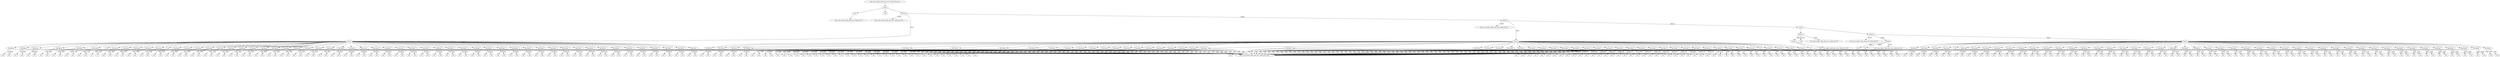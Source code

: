 strict digraph "" {
	node [label="\N"];
	"instr_scan_eaddr_width_p64_instr_width_p32.scan_o_graphrename_0"	[color=black,
		label="instr_scan_eaddr_width_p64_instr_width_p32.scan_o"];
	Concat_graphrename_1	[color=black,
		label=Concat];
	"instr_scan_eaddr_width_p64_instr_width_p32.scan_o_graphrename_0" -> Concat_graphrename_1	[color=black];
	Unot_graphrename_2	[color=black,
		label=Unot];
	Concat_graphrename_1 -> Unot_graphrename_2	[color=black];
	"2'd0_graphrename_3"	[color=black,
		label="2'd0"];
	Concat_graphrename_1 -> "2'd0_graphrename_3"	[color=black];
	Branch_graphrename_4	[color=black,
		label=Branch];
	Concat_graphrename_1 -> Branch_graphrename_4	[color=black];
	instr_scan_eaddr_width_p64_instr_width_p32_N7	[color=black];
	Unot_graphrename_2 -> instr_scan_eaddr_width_p64_instr_width_p32_N7	[color=black];
	instr_scan_eaddr_width_p64_instr_width_p32_N0	[color=black];
	Branch_graphrename_4 -> instr_scan_eaddr_width_p64_instr_width_p32_N0	[color=black,
		label=COND];
	Concat_graphrename_5	[color=black,
		label=Concat];
	Branch_graphrename_4 -> Concat_graphrename_5	[color=black,
		label=TRUE];
	Branch_graphrename_173	[color=black,
		label=Branch];
	Branch_graphrename_4 -> Branch_graphrename_173	[color=black,
		label=FALSE];
	"2'd0_graphrename_6"	[color=black,
		label="2'd0"];
	Concat_graphrename_5 -> "2'd0_graphrename_6"	[color=black];
	PartSelect_graphrename_7	[color=black,
		label=PartSelect];
	Concat_graphrename_5 -> PartSelect_graphrename_7	[color=black];
	PartSelect_graphrename_10	[color=black,
		label=PartSelect];
	Concat_graphrename_5 -> PartSelect_graphrename_10	[color=black];
	PartSelect_graphrename_13	[color=black,
		label=PartSelect];
	Concat_graphrename_5 -> PartSelect_graphrename_13	[color=black];
	PartSelect_graphrename_16	[color=black,
		label=PartSelect];
	Concat_graphrename_5 -> PartSelect_graphrename_16	[color=black];
	PartSelect_graphrename_19	[color=black,
		label=PartSelect];
	Concat_graphrename_5 -> PartSelect_graphrename_19	[color=black];
	PartSelect_graphrename_22	[color=black,
		label=PartSelect];
	Concat_graphrename_5 -> PartSelect_graphrename_22	[color=black];
	PartSelect_graphrename_25	[color=black,
		label=PartSelect];
	Concat_graphrename_5 -> PartSelect_graphrename_25	[color=black];
	PartSelect_graphrename_28	[color=black,
		label=PartSelect];
	Concat_graphrename_5 -> PartSelect_graphrename_28	[color=black];
	PartSelect_graphrename_31	[color=black,
		label=PartSelect];
	Concat_graphrename_5 -> PartSelect_graphrename_31	[color=black];
	PartSelect_graphrename_34	[color=black,
		label=PartSelect];
	Concat_graphrename_5 -> PartSelect_graphrename_34	[color=black];
	PartSelect_graphrename_37	[color=black,
		label=PartSelect];
	Concat_graphrename_5 -> PartSelect_graphrename_37	[color=black];
	PartSelect_graphrename_40	[color=black,
		label=PartSelect];
	Concat_graphrename_5 -> PartSelect_graphrename_40	[color=black];
	PartSelect_graphrename_43	[color=black,
		label=PartSelect];
	Concat_graphrename_5 -> PartSelect_graphrename_43	[color=black];
	PartSelect_graphrename_46	[color=black,
		label=PartSelect];
	Concat_graphrename_5 -> PartSelect_graphrename_46	[color=black];
	PartSelect_graphrename_49	[color=black,
		label=PartSelect];
	Concat_graphrename_5 -> PartSelect_graphrename_49	[color=black];
	PartSelect_graphrename_52	[color=black,
		label=PartSelect];
	Concat_graphrename_5 -> PartSelect_graphrename_52	[color=black];
	PartSelect_graphrename_55	[color=black,
		label=PartSelect];
	Concat_graphrename_5 -> PartSelect_graphrename_55	[color=black];
	PartSelect_graphrename_58	[color=black,
		label=PartSelect];
	Concat_graphrename_5 -> PartSelect_graphrename_58	[color=black];
	PartSelect_graphrename_61	[color=black,
		label=PartSelect];
	Concat_graphrename_5 -> PartSelect_graphrename_61	[color=black];
	PartSelect_graphrename_64	[color=black,
		label=PartSelect];
	Concat_graphrename_5 -> PartSelect_graphrename_64	[color=black];
	PartSelect_graphrename_67	[color=black,
		label=PartSelect];
	Concat_graphrename_5 -> PartSelect_graphrename_67	[color=black];
	PartSelect_graphrename_70	[color=black,
		label=PartSelect];
	Concat_graphrename_5 -> PartSelect_graphrename_70	[color=black];
	PartSelect_graphrename_73	[color=black,
		label=PartSelect];
	Concat_graphrename_5 -> PartSelect_graphrename_73	[color=black];
	PartSelect_graphrename_76	[color=black,
		label=PartSelect];
	Concat_graphrename_5 -> PartSelect_graphrename_76	[color=black];
	PartSelect_graphrename_79	[color=black,
		label=PartSelect];
	Concat_graphrename_5 -> PartSelect_graphrename_79	[color=black];
	PartSelect_graphrename_82	[color=black,
		label=PartSelect];
	Concat_graphrename_5 -> PartSelect_graphrename_82	[color=black];
	PartSelect_graphrename_85	[color=black,
		label=PartSelect];
	Concat_graphrename_5 -> PartSelect_graphrename_85	[color=black];
	PartSelect_graphrename_88	[color=black,
		label=PartSelect];
	Concat_graphrename_5 -> PartSelect_graphrename_88	[color=black];
	PartSelect_graphrename_91	[color=black,
		label=PartSelect];
	Concat_graphrename_5 -> PartSelect_graphrename_91	[color=black];
	PartSelect_graphrename_94	[color=black,
		label=PartSelect];
	Concat_graphrename_5 -> PartSelect_graphrename_94	[color=black];
	PartSelect_graphrename_97	[color=black,
		label=PartSelect];
	Concat_graphrename_5 -> PartSelect_graphrename_97	[color=black];
	PartSelect_graphrename_100	[color=black,
		label=PartSelect];
	Concat_graphrename_5 -> PartSelect_graphrename_100	[color=black];
	PartSelect_graphrename_103	[color=black,
		label=PartSelect];
	Concat_graphrename_5 -> PartSelect_graphrename_103	[color=black];
	PartSelect_graphrename_106	[color=black,
		label=PartSelect];
	Concat_graphrename_5 -> PartSelect_graphrename_106	[color=black];
	PartSelect_graphrename_109	[color=black,
		label=PartSelect];
	Concat_graphrename_5 -> PartSelect_graphrename_109	[color=black];
	PartSelect_graphrename_112	[color=black,
		label=PartSelect];
	Concat_graphrename_5 -> PartSelect_graphrename_112	[color=black];
	PartSelect_graphrename_115	[color=black,
		label=PartSelect];
	Concat_graphrename_5 -> PartSelect_graphrename_115	[color=black];
	PartSelect_graphrename_118	[color=black,
		label=PartSelect];
	Concat_graphrename_5 -> PartSelect_graphrename_118	[color=black];
	PartSelect_graphrename_121	[color=black,
		label=PartSelect];
	Concat_graphrename_5 -> PartSelect_graphrename_121	[color=black];
	PartSelect_graphrename_124	[color=black,
		label=PartSelect];
	Concat_graphrename_5 -> PartSelect_graphrename_124	[color=black];
	PartSelect_graphrename_127	[color=black,
		label=PartSelect];
	Concat_graphrename_5 -> PartSelect_graphrename_127	[color=black];
	PartSelect_graphrename_130	[color=black,
		label=PartSelect];
	Concat_graphrename_5 -> PartSelect_graphrename_130	[color=black];
	PartSelect_graphrename_133	[color=black,
		label=PartSelect];
	Concat_graphrename_5 -> PartSelect_graphrename_133	[color=black];
	PartSelect_graphrename_136	[color=black,
		label=PartSelect];
	Concat_graphrename_5 -> PartSelect_graphrename_136	[color=black];
	PartSelect_graphrename_139	[color=black,
		label=PartSelect];
	Concat_graphrename_5 -> PartSelect_graphrename_139	[color=black];
	PartSelect_graphrename_142	[color=black,
		label=PartSelect];
	Concat_graphrename_5 -> PartSelect_graphrename_142	[color=black];
	PartSelect_graphrename_145	[color=black,
		label=PartSelect];
	Concat_graphrename_5 -> PartSelect_graphrename_145	[color=black];
	PartSelect_graphrename_148	[color=black,
		label=PartSelect];
	Concat_graphrename_5 -> PartSelect_graphrename_148	[color=black];
	PartSelect_graphrename_151	[color=black,
		label=PartSelect];
	Concat_graphrename_5 -> PartSelect_graphrename_151	[color=black];
	PartSelect_graphrename_154	[color=black,
		label=PartSelect];
	Concat_graphrename_5 -> PartSelect_graphrename_154	[color=black];
	PartSelect_graphrename_157	[color=black,
		label=PartSelect];
	Concat_graphrename_5 -> PartSelect_graphrename_157	[color=black];
	PartSelect_graphrename_160	[color=black,
		label=PartSelect];
	Concat_graphrename_5 -> PartSelect_graphrename_160	[color=black];
	PartSelect_graphrename_163	[color=black,
		label=PartSelect];
	Concat_graphrename_5 -> PartSelect_graphrename_163	[color=black];
	PartSelect_graphrename_166	[color=black,
		label=PartSelect];
	Concat_graphrename_5 -> PartSelect_graphrename_166	[color=black];
	PartSelect_graphrename_169	[color=black,
		label=PartSelect];
	Concat_graphrename_5 -> PartSelect_graphrename_169	[color=black];
	"1'd0_graphrename_172"	[color=black,
		label="1'd0"];
	Concat_graphrename_5 -> "1'd0_graphrename_172"	[color=black];
	instr_scan_eaddr_width_p64_instr_width_p32_instr_i	[color=black];
	PartSelect_graphrename_7 -> instr_scan_eaddr_width_p64_instr_width_p32_instr_i	[color=black,
		label=VAR];
	"'d31_graphrename_8"	[color=black,
		label="'d31"];
	PartSelect_graphrename_7 -> "'d31_graphrename_8"	[color=black,
		label=MSB];
	"'d31_graphrename_9"	[color=black,
		label="'d31"];
	PartSelect_graphrename_7 -> "'d31_graphrename_9"	[color=black,
		label=LSB];
	PartSelect_graphrename_10 -> instr_scan_eaddr_width_p64_instr_width_p32_instr_i	[color=black,
		label=VAR];
	"'d31_graphrename_11"	[color=black,
		label="'d31"];
	PartSelect_graphrename_10 -> "'d31_graphrename_11"	[color=black,
		label=MSB];
	"'d31_graphrename_12"	[color=black,
		label="'d31"];
	PartSelect_graphrename_10 -> "'d31_graphrename_12"	[color=black,
		label=LSB];
	PartSelect_graphrename_13 -> instr_scan_eaddr_width_p64_instr_width_p32_instr_i	[color=black,
		label=VAR];
	"'d31_graphrename_14"	[color=black,
		label="'d31"];
	PartSelect_graphrename_13 -> "'d31_graphrename_14"	[color=black,
		label=MSB];
	"'d31_graphrename_15"	[color=black,
		label="'d31"];
	PartSelect_graphrename_13 -> "'d31_graphrename_15"	[color=black,
		label=LSB];
	PartSelect_graphrename_16 -> instr_scan_eaddr_width_p64_instr_width_p32_instr_i	[color=black,
		label=VAR];
	"'d31_graphrename_17"	[color=black,
		label="'d31"];
	PartSelect_graphrename_16 -> "'d31_graphrename_17"	[color=black,
		label=MSB];
	"'d31_graphrename_18"	[color=black,
		label="'d31"];
	PartSelect_graphrename_16 -> "'d31_graphrename_18"	[color=black,
		label=LSB];
	PartSelect_graphrename_19 -> instr_scan_eaddr_width_p64_instr_width_p32_instr_i	[color=black,
		label=VAR];
	"'d31_graphrename_20"	[color=black,
		label="'d31"];
	PartSelect_graphrename_19 -> "'d31_graphrename_20"	[color=black,
		label=MSB];
	"'d31_graphrename_21"	[color=black,
		label="'d31"];
	PartSelect_graphrename_19 -> "'d31_graphrename_21"	[color=black,
		label=LSB];
	PartSelect_graphrename_22 -> instr_scan_eaddr_width_p64_instr_width_p32_instr_i	[color=black,
		label=VAR];
	"'d31_graphrename_23"	[color=black,
		label="'d31"];
	PartSelect_graphrename_22 -> "'d31_graphrename_23"	[color=black,
		label=MSB];
	"'d31_graphrename_24"	[color=black,
		label="'d31"];
	PartSelect_graphrename_22 -> "'d31_graphrename_24"	[color=black,
		label=LSB];
	PartSelect_graphrename_25 -> instr_scan_eaddr_width_p64_instr_width_p32_instr_i	[color=black,
		label=VAR];
	"'d31_graphrename_26"	[color=black,
		label="'d31"];
	PartSelect_graphrename_25 -> "'d31_graphrename_26"	[color=black,
		label=MSB];
	"'d31_graphrename_27"	[color=black,
		label="'d31"];
	PartSelect_graphrename_25 -> "'d31_graphrename_27"	[color=black,
		label=LSB];
	PartSelect_graphrename_28 -> instr_scan_eaddr_width_p64_instr_width_p32_instr_i	[color=black,
		label=VAR];
	"'d31_graphrename_29"	[color=black,
		label="'d31"];
	PartSelect_graphrename_28 -> "'d31_graphrename_29"	[color=black,
		label=MSB];
	"'d31_graphrename_30"	[color=black,
		label="'d31"];
	PartSelect_graphrename_28 -> "'d31_graphrename_30"	[color=black,
		label=LSB];
	PartSelect_graphrename_31 -> instr_scan_eaddr_width_p64_instr_width_p32_instr_i	[color=black,
		label=VAR];
	"'d31_graphrename_32"	[color=black,
		label="'d31"];
	PartSelect_graphrename_31 -> "'d31_graphrename_32"	[color=black,
		label=MSB];
	"'d31_graphrename_33"	[color=black,
		label="'d31"];
	PartSelect_graphrename_31 -> "'d31_graphrename_33"	[color=black,
		label=LSB];
	PartSelect_graphrename_34 -> instr_scan_eaddr_width_p64_instr_width_p32_instr_i	[color=black,
		label=VAR];
	"'d31_graphrename_35"	[color=black,
		label="'d31"];
	PartSelect_graphrename_34 -> "'d31_graphrename_35"	[color=black,
		label=MSB];
	"'d31_graphrename_36"	[color=black,
		label="'d31"];
	PartSelect_graphrename_34 -> "'d31_graphrename_36"	[color=black,
		label=LSB];
	PartSelect_graphrename_37 -> instr_scan_eaddr_width_p64_instr_width_p32_instr_i	[color=black,
		label=VAR];
	"'d31_graphrename_38"	[color=black,
		label="'d31"];
	PartSelect_graphrename_37 -> "'d31_graphrename_38"	[color=black,
		label=MSB];
	"'d31_graphrename_39"	[color=black,
		label="'d31"];
	PartSelect_graphrename_37 -> "'d31_graphrename_39"	[color=black,
		label=LSB];
	PartSelect_graphrename_40 -> instr_scan_eaddr_width_p64_instr_width_p32_instr_i	[color=black,
		label=VAR];
	"'d31_graphrename_41"	[color=black,
		label="'d31"];
	PartSelect_graphrename_40 -> "'d31_graphrename_41"	[color=black,
		label=MSB];
	"'d31_graphrename_42"	[color=black,
		label="'d31"];
	PartSelect_graphrename_40 -> "'d31_graphrename_42"	[color=black,
		label=LSB];
	PartSelect_graphrename_43 -> instr_scan_eaddr_width_p64_instr_width_p32_instr_i	[color=black,
		label=VAR];
	"'d31_graphrename_44"	[color=black,
		label="'d31"];
	PartSelect_graphrename_43 -> "'d31_graphrename_44"	[color=black,
		label=MSB];
	"'d31_graphrename_45"	[color=black,
		label="'d31"];
	PartSelect_graphrename_43 -> "'d31_graphrename_45"	[color=black,
		label=LSB];
	PartSelect_graphrename_46 -> instr_scan_eaddr_width_p64_instr_width_p32_instr_i	[color=black,
		label=VAR];
	"'d31_graphrename_47"	[color=black,
		label="'d31"];
	PartSelect_graphrename_46 -> "'d31_graphrename_47"	[color=black,
		label=MSB];
	"'d31_graphrename_48"	[color=black,
		label="'d31"];
	PartSelect_graphrename_46 -> "'d31_graphrename_48"	[color=black,
		label=LSB];
	PartSelect_graphrename_49 -> instr_scan_eaddr_width_p64_instr_width_p32_instr_i	[color=black,
		label=VAR];
	"'d31_graphrename_50"	[color=black,
		label="'d31"];
	PartSelect_graphrename_49 -> "'d31_graphrename_50"	[color=black,
		label=MSB];
	"'d31_graphrename_51"	[color=black,
		label="'d31"];
	PartSelect_graphrename_49 -> "'d31_graphrename_51"	[color=black,
		label=LSB];
	PartSelect_graphrename_52 -> instr_scan_eaddr_width_p64_instr_width_p32_instr_i	[color=black,
		label=VAR];
	"'d31_graphrename_53"	[color=black,
		label="'d31"];
	PartSelect_graphrename_52 -> "'d31_graphrename_53"	[color=black,
		label=MSB];
	"'d31_graphrename_54"	[color=black,
		label="'d31"];
	PartSelect_graphrename_52 -> "'d31_graphrename_54"	[color=black,
		label=LSB];
	PartSelect_graphrename_55 -> instr_scan_eaddr_width_p64_instr_width_p32_instr_i	[color=black,
		label=VAR];
	"'d31_graphrename_56"	[color=black,
		label="'d31"];
	PartSelect_graphrename_55 -> "'d31_graphrename_56"	[color=black,
		label=MSB];
	"'d31_graphrename_57"	[color=black,
		label="'d31"];
	PartSelect_graphrename_55 -> "'d31_graphrename_57"	[color=black,
		label=LSB];
	PartSelect_graphrename_58 -> instr_scan_eaddr_width_p64_instr_width_p32_instr_i	[color=black,
		label=VAR];
	"'d31_graphrename_59"	[color=black,
		label="'d31"];
	PartSelect_graphrename_58 -> "'d31_graphrename_59"	[color=black,
		label=MSB];
	"'d31_graphrename_60"	[color=black,
		label="'d31"];
	PartSelect_graphrename_58 -> "'d31_graphrename_60"	[color=black,
		label=LSB];
	PartSelect_graphrename_61 -> instr_scan_eaddr_width_p64_instr_width_p32_instr_i	[color=black,
		label=VAR];
	"'d31_graphrename_62"	[color=black,
		label="'d31"];
	PartSelect_graphrename_61 -> "'d31_graphrename_62"	[color=black,
		label=MSB];
	"'d31_graphrename_63"	[color=black,
		label="'d31"];
	PartSelect_graphrename_61 -> "'d31_graphrename_63"	[color=black,
		label=LSB];
	PartSelect_graphrename_64 -> instr_scan_eaddr_width_p64_instr_width_p32_instr_i	[color=black,
		label=VAR];
	"'d31_graphrename_65"	[color=black,
		label="'d31"];
	PartSelect_graphrename_64 -> "'d31_graphrename_65"	[color=black,
		label=MSB];
	"'d31_graphrename_66"	[color=black,
		label="'d31"];
	PartSelect_graphrename_64 -> "'d31_graphrename_66"	[color=black,
		label=LSB];
	PartSelect_graphrename_67 -> instr_scan_eaddr_width_p64_instr_width_p32_instr_i	[color=black,
		label=VAR];
	"'d31_graphrename_68"	[color=black,
		label="'d31"];
	PartSelect_graphrename_67 -> "'d31_graphrename_68"	[color=black,
		label=MSB];
	"'d31_graphrename_69"	[color=black,
		label="'d31"];
	PartSelect_graphrename_67 -> "'d31_graphrename_69"	[color=black,
		label=LSB];
	PartSelect_graphrename_70 -> instr_scan_eaddr_width_p64_instr_width_p32_instr_i	[color=black,
		label=VAR];
	"'d31_graphrename_71"	[color=black,
		label="'d31"];
	PartSelect_graphrename_70 -> "'d31_graphrename_71"	[color=black,
		label=MSB];
	"'d31_graphrename_72"	[color=black,
		label="'d31"];
	PartSelect_graphrename_70 -> "'d31_graphrename_72"	[color=black,
		label=LSB];
	PartSelect_graphrename_73 -> instr_scan_eaddr_width_p64_instr_width_p32_instr_i	[color=black,
		label=VAR];
	"'d31_graphrename_74"	[color=black,
		label="'d31"];
	PartSelect_graphrename_73 -> "'d31_graphrename_74"	[color=black,
		label=MSB];
	"'d31_graphrename_75"	[color=black,
		label="'d31"];
	PartSelect_graphrename_73 -> "'d31_graphrename_75"	[color=black,
		label=LSB];
	PartSelect_graphrename_76 -> instr_scan_eaddr_width_p64_instr_width_p32_instr_i	[color=black,
		label=VAR];
	"'d31_graphrename_77"	[color=black,
		label="'d31"];
	PartSelect_graphrename_76 -> "'d31_graphrename_77"	[color=black,
		label=MSB];
	"'d31_graphrename_78"	[color=black,
		label="'d31"];
	PartSelect_graphrename_76 -> "'d31_graphrename_78"	[color=black,
		label=LSB];
	PartSelect_graphrename_79 -> instr_scan_eaddr_width_p64_instr_width_p32_instr_i	[color=black,
		label=VAR];
	"'d31_graphrename_80"	[color=black,
		label="'d31"];
	PartSelect_graphrename_79 -> "'d31_graphrename_80"	[color=black,
		label=MSB];
	"'d31_graphrename_81"	[color=black,
		label="'d31"];
	PartSelect_graphrename_79 -> "'d31_graphrename_81"	[color=black,
		label=LSB];
	PartSelect_graphrename_82 -> instr_scan_eaddr_width_p64_instr_width_p32_instr_i	[color=black,
		label=VAR];
	"'d31_graphrename_83"	[color=black,
		label="'d31"];
	PartSelect_graphrename_82 -> "'d31_graphrename_83"	[color=black,
		label=MSB];
	"'d31_graphrename_84"	[color=black,
		label="'d31"];
	PartSelect_graphrename_82 -> "'d31_graphrename_84"	[color=black,
		label=LSB];
	PartSelect_graphrename_85 -> instr_scan_eaddr_width_p64_instr_width_p32_instr_i	[color=black,
		label=VAR];
	"'d31_graphrename_86"	[color=black,
		label="'d31"];
	PartSelect_graphrename_85 -> "'d31_graphrename_86"	[color=black,
		label=MSB];
	"'d31_graphrename_87"	[color=black,
		label="'d31"];
	PartSelect_graphrename_85 -> "'d31_graphrename_87"	[color=black,
		label=LSB];
	PartSelect_graphrename_88 -> instr_scan_eaddr_width_p64_instr_width_p32_instr_i	[color=black,
		label=VAR];
	"'d31_graphrename_89"	[color=black,
		label="'d31"];
	PartSelect_graphrename_88 -> "'d31_graphrename_89"	[color=black,
		label=MSB];
	"'d31_graphrename_90"	[color=black,
		label="'d31"];
	PartSelect_graphrename_88 -> "'d31_graphrename_90"	[color=black,
		label=LSB];
	PartSelect_graphrename_91 -> instr_scan_eaddr_width_p64_instr_width_p32_instr_i	[color=black,
		label=VAR];
	"'d31_graphrename_92"	[color=black,
		label="'d31"];
	PartSelect_graphrename_91 -> "'d31_graphrename_92"	[color=black,
		label=MSB];
	"'d31_graphrename_93"	[color=black,
		label="'d31"];
	PartSelect_graphrename_91 -> "'d31_graphrename_93"	[color=black,
		label=LSB];
	PartSelect_graphrename_94 -> instr_scan_eaddr_width_p64_instr_width_p32_instr_i	[color=black,
		label=VAR];
	"'d31_graphrename_95"	[color=black,
		label="'d31"];
	PartSelect_graphrename_94 -> "'d31_graphrename_95"	[color=black,
		label=MSB];
	"'d31_graphrename_96"	[color=black,
		label="'d31"];
	PartSelect_graphrename_94 -> "'d31_graphrename_96"	[color=black,
		label=LSB];
	PartSelect_graphrename_97 -> instr_scan_eaddr_width_p64_instr_width_p32_instr_i	[color=black,
		label=VAR];
	"'d31_graphrename_98"	[color=black,
		label="'d31"];
	PartSelect_graphrename_97 -> "'d31_graphrename_98"	[color=black,
		label=MSB];
	"'d31_graphrename_99"	[color=black,
		label="'d31"];
	PartSelect_graphrename_97 -> "'d31_graphrename_99"	[color=black,
		label=LSB];
	PartSelect_graphrename_100 -> instr_scan_eaddr_width_p64_instr_width_p32_instr_i	[color=black,
		label=VAR];
	"'d31_graphrename_101"	[color=black,
		label="'d31"];
	PartSelect_graphrename_100 -> "'d31_graphrename_101"	[color=black,
		label=MSB];
	"'d31_graphrename_102"	[color=black,
		label="'d31"];
	PartSelect_graphrename_100 -> "'d31_graphrename_102"	[color=black,
		label=LSB];
	PartSelect_graphrename_103 -> instr_scan_eaddr_width_p64_instr_width_p32_instr_i	[color=black,
		label=VAR];
	"'d31_graphrename_104"	[color=black,
		label="'d31"];
	PartSelect_graphrename_103 -> "'d31_graphrename_104"	[color=black,
		label=MSB];
	"'d31_graphrename_105"	[color=black,
		label="'d31"];
	PartSelect_graphrename_103 -> "'d31_graphrename_105"	[color=black,
		label=LSB];
	PartSelect_graphrename_106 -> instr_scan_eaddr_width_p64_instr_width_p32_instr_i	[color=black,
		label=VAR];
	"'d31_graphrename_107"	[color=black,
		label="'d31"];
	PartSelect_graphrename_106 -> "'d31_graphrename_107"	[color=black,
		label=MSB];
	"'d31_graphrename_108"	[color=black,
		label="'d31"];
	PartSelect_graphrename_106 -> "'d31_graphrename_108"	[color=black,
		label=LSB];
	PartSelect_graphrename_109 -> instr_scan_eaddr_width_p64_instr_width_p32_instr_i	[color=black,
		label=VAR];
	"'d31_graphrename_110"	[color=black,
		label="'d31"];
	PartSelect_graphrename_109 -> "'d31_graphrename_110"	[color=black,
		label=MSB];
	"'d31_graphrename_111"	[color=black,
		label="'d31"];
	PartSelect_graphrename_109 -> "'d31_graphrename_111"	[color=black,
		label=LSB];
	PartSelect_graphrename_112 -> instr_scan_eaddr_width_p64_instr_width_p32_instr_i	[color=black,
		label=VAR];
	"'d31_graphrename_113"	[color=black,
		label="'d31"];
	PartSelect_graphrename_112 -> "'d31_graphrename_113"	[color=black,
		label=MSB];
	"'d31_graphrename_114"	[color=black,
		label="'d31"];
	PartSelect_graphrename_112 -> "'d31_graphrename_114"	[color=black,
		label=LSB];
	PartSelect_graphrename_115 -> instr_scan_eaddr_width_p64_instr_width_p32_instr_i	[color=black,
		label=VAR];
	"'d31_graphrename_116"	[color=black,
		label="'d31"];
	PartSelect_graphrename_115 -> "'d31_graphrename_116"	[color=black,
		label=MSB];
	"'d31_graphrename_117"	[color=black,
		label="'d31"];
	PartSelect_graphrename_115 -> "'d31_graphrename_117"	[color=black,
		label=LSB];
	PartSelect_graphrename_118 -> instr_scan_eaddr_width_p64_instr_width_p32_instr_i	[color=black,
		label=VAR];
	"'d31_graphrename_119"	[color=black,
		label="'d31"];
	PartSelect_graphrename_118 -> "'d31_graphrename_119"	[color=black,
		label=MSB];
	"'d31_graphrename_120"	[color=black,
		label="'d31"];
	PartSelect_graphrename_118 -> "'d31_graphrename_120"	[color=black,
		label=LSB];
	PartSelect_graphrename_121 -> instr_scan_eaddr_width_p64_instr_width_p32_instr_i	[color=black,
		label=VAR];
	"'d31_graphrename_122"	[color=black,
		label="'d31"];
	PartSelect_graphrename_121 -> "'d31_graphrename_122"	[color=black,
		label=MSB];
	"'d31_graphrename_123"	[color=black,
		label="'d31"];
	PartSelect_graphrename_121 -> "'d31_graphrename_123"	[color=black,
		label=LSB];
	PartSelect_graphrename_124 -> instr_scan_eaddr_width_p64_instr_width_p32_instr_i	[color=black,
		label=VAR];
	"'d31_graphrename_125"	[color=black,
		label="'d31"];
	PartSelect_graphrename_124 -> "'d31_graphrename_125"	[color=black,
		label=MSB];
	"'d31_graphrename_126"	[color=black,
		label="'d31"];
	PartSelect_graphrename_124 -> "'d31_graphrename_126"	[color=black,
		label=LSB];
	PartSelect_graphrename_127 -> instr_scan_eaddr_width_p64_instr_width_p32_instr_i	[color=black,
		label=VAR];
	"'d31_graphrename_128"	[color=black,
		label="'d31"];
	PartSelect_graphrename_127 -> "'d31_graphrename_128"	[color=black,
		label=MSB];
	"'d31_graphrename_129"	[color=black,
		label="'d31"];
	PartSelect_graphrename_127 -> "'d31_graphrename_129"	[color=black,
		label=LSB];
	PartSelect_graphrename_130 -> instr_scan_eaddr_width_p64_instr_width_p32_instr_i	[color=black,
		label=VAR];
	"'d31_graphrename_131"	[color=black,
		label="'d31"];
	PartSelect_graphrename_130 -> "'d31_graphrename_131"	[color=black,
		label=MSB];
	"'d31_graphrename_132"	[color=black,
		label="'d31"];
	PartSelect_graphrename_130 -> "'d31_graphrename_132"	[color=black,
		label=LSB];
	PartSelect_graphrename_133 -> instr_scan_eaddr_width_p64_instr_width_p32_instr_i	[color=black,
		label=VAR];
	"'d31_graphrename_134"	[color=black,
		label="'d31"];
	PartSelect_graphrename_133 -> "'d31_graphrename_134"	[color=black,
		label=MSB];
	"'d31_graphrename_135"	[color=black,
		label="'d31"];
	PartSelect_graphrename_133 -> "'d31_graphrename_135"	[color=black,
		label=LSB];
	PartSelect_graphrename_136 -> instr_scan_eaddr_width_p64_instr_width_p32_instr_i	[color=black,
		label=VAR];
	"'d31_graphrename_137"	[color=black,
		label="'d31"];
	PartSelect_graphrename_136 -> "'d31_graphrename_137"	[color=black,
		label=MSB];
	"'d31_graphrename_138"	[color=black,
		label="'d31"];
	PartSelect_graphrename_136 -> "'d31_graphrename_138"	[color=black,
		label=LSB];
	PartSelect_graphrename_139 -> instr_scan_eaddr_width_p64_instr_width_p32_instr_i	[color=black,
		label=VAR];
	"'d31_graphrename_140"	[color=black,
		label="'d31"];
	PartSelect_graphrename_139 -> "'d31_graphrename_140"	[color=black,
		label=MSB];
	"'d31_graphrename_141"	[color=black,
		label="'d31"];
	PartSelect_graphrename_139 -> "'d31_graphrename_141"	[color=black,
		label=LSB];
	PartSelect_graphrename_142 -> instr_scan_eaddr_width_p64_instr_width_p32_instr_i	[color=black,
		label=VAR];
	"'d31_graphrename_143"	[color=black,
		label="'d31"];
	PartSelect_graphrename_142 -> "'d31_graphrename_143"	[color=black,
		label=MSB];
	"'d31_graphrename_144"	[color=black,
		label="'d31"];
	PartSelect_graphrename_142 -> "'d31_graphrename_144"	[color=black,
		label=LSB];
	PartSelect_graphrename_145 -> instr_scan_eaddr_width_p64_instr_width_p32_instr_i	[color=black,
		label=VAR];
	"'d31_graphrename_146"	[color=black,
		label="'d31"];
	PartSelect_graphrename_145 -> "'d31_graphrename_146"	[color=black,
		label=MSB];
	"'d31_graphrename_147"	[color=black,
		label="'d31"];
	PartSelect_graphrename_145 -> "'d31_graphrename_147"	[color=black,
		label=LSB];
	PartSelect_graphrename_148 -> instr_scan_eaddr_width_p64_instr_width_p32_instr_i	[color=black,
		label=VAR];
	"'d31_graphrename_149"	[color=black,
		label="'d31"];
	PartSelect_graphrename_148 -> "'d31_graphrename_149"	[color=black,
		label=MSB];
	"'d31_graphrename_150"	[color=black,
		label="'d31"];
	PartSelect_graphrename_148 -> "'d31_graphrename_150"	[color=black,
		label=LSB];
	PartSelect_graphrename_151 -> instr_scan_eaddr_width_p64_instr_width_p32_instr_i	[color=black,
		label=VAR];
	"'d31_graphrename_152"	[color=black,
		label="'d31"];
	PartSelect_graphrename_151 -> "'d31_graphrename_152"	[color=black,
		label=MSB];
	"'d31_graphrename_153"	[color=black,
		label="'d31"];
	PartSelect_graphrename_151 -> "'d31_graphrename_153"	[color=black,
		label=LSB];
	PartSelect_graphrename_154 -> instr_scan_eaddr_width_p64_instr_width_p32_instr_i	[color=black,
		label=VAR];
	"'d31_graphrename_155"	[color=black,
		label="'d31"];
	PartSelect_graphrename_154 -> "'d31_graphrename_155"	[color=black,
		label=MSB];
	"'d31_graphrename_156"	[color=black,
		label="'d31"];
	PartSelect_graphrename_154 -> "'d31_graphrename_156"	[color=black,
		label=LSB];
	PartSelect_graphrename_157 -> instr_scan_eaddr_width_p64_instr_width_p32_instr_i	[color=black,
		label=VAR];
	"'d31_graphrename_158"	[color=black,
		label="'d31"];
	PartSelect_graphrename_157 -> "'d31_graphrename_158"	[color=black,
		label=MSB];
	"'d31_graphrename_159"	[color=black,
		label="'d31"];
	PartSelect_graphrename_157 -> "'d31_graphrename_159"	[color=black,
		label=LSB];
	PartSelect_graphrename_160 -> instr_scan_eaddr_width_p64_instr_width_p32_instr_i	[color=black,
		label=VAR];
	"'d31_graphrename_161"	[color=black,
		label="'d31"];
	PartSelect_graphrename_160 -> "'d31_graphrename_161"	[color=black,
		label=MSB];
	"'d31_graphrename_162"	[color=black,
		label="'d31"];
	PartSelect_graphrename_160 -> "'d31_graphrename_162"	[color=black,
		label=LSB];
	PartSelect_graphrename_163 -> instr_scan_eaddr_width_p64_instr_width_p32_instr_i	[color=black,
		label=VAR];
	"'d7_graphrename_164"	[color=black,
		label="'d7"];
	PartSelect_graphrename_163 -> "'d7_graphrename_164"	[color=black,
		label=MSB];
	"'d7_graphrename_165"	[color=black,
		label="'d7"];
	PartSelect_graphrename_163 -> "'d7_graphrename_165"	[color=black,
		label=LSB];
	PartSelect_graphrename_166 -> instr_scan_eaddr_width_p64_instr_width_p32_instr_i	[color=black,
		label=VAR];
	"'d30_graphrename_167"	[color=black,
		label="'d30"];
	PartSelect_graphrename_166 -> "'d30_graphrename_167"	[color=black,
		label=MSB];
	"'d25_graphrename_168"	[color=black,
		label="'d25"];
	PartSelect_graphrename_166 -> "'d25_graphrename_168"	[color=black,
		label=LSB];
	PartSelect_graphrename_169 -> instr_scan_eaddr_width_p64_instr_width_p32_instr_i	[color=black,
		label=VAR];
	"'d11_graphrename_170"	[color=black,
		label="'d11"];
	PartSelect_graphrename_169 -> "'d11_graphrename_170"	[color=black,
		label=MSB];
	"'d8_graphrename_171"	[color=black,
		label="'d8"];
	PartSelect_graphrename_169 -> "'d8_graphrename_171"	[color=black,
		label=LSB];
	instr_scan_eaddr_width_p64_instr_width_p32_N1	[color=black];
	Branch_graphrename_173 -> instr_scan_eaddr_width_p64_instr_width_p32_N1	[color=black,
		label=COND];
	Concat_graphrename_174	[color=black,
		label=Concat];
	Branch_graphrename_173 -> Concat_graphrename_174	[color=black,
		label=TRUE];
	Concat_graphrename_335	[color=black,
		label=Concat];
	Branch_graphrename_173 -> Concat_graphrename_335	[color=black,
		label=FALSE];
	"2'd1_graphrename_175"	[color=black,
		label="2'd1"];
	Concat_graphrename_174 -> "2'd1_graphrename_175"	[color=black];
	PartSelect_graphrename_176	[color=black,
		label=PartSelect];
	Concat_graphrename_174 -> PartSelect_graphrename_176	[color=black];
	PartSelect_graphrename_179	[color=black,
		label=PartSelect];
	Concat_graphrename_174 -> PartSelect_graphrename_179	[color=black];
	PartSelect_graphrename_182	[color=black,
		label=PartSelect];
	Concat_graphrename_174 -> PartSelect_graphrename_182	[color=black];
	PartSelect_graphrename_185	[color=black,
		label=PartSelect];
	Concat_graphrename_174 -> PartSelect_graphrename_185	[color=black];
	PartSelect_graphrename_188	[color=black,
		label=PartSelect];
	Concat_graphrename_174 -> PartSelect_graphrename_188	[color=black];
	PartSelect_graphrename_191	[color=black,
		label=PartSelect];
	Concat_graphrename_174 -> PartSelect_graphrename_191	[color=black];
	PartSelect_graphrename_194	[color=black,
		label=PartSelect];
	Concat_graphrename_174 -> PartSelect_graphrename_194	[color=black];
	PartSelect_graphrename_197	[color=black,
		label=PartSelect];
	Concat_graphrename_174 -> PartSelect_graphrename_197	[color=black];
	PartSelect_graphrename_200	[color=black,
		label=PartSelect];
	Concat_graphrename_174 -> PartSelect_graphrename_200	[color=black];
	PartSelect_graphrename_203	[color=black,
		label=PartSelect];
	Concat_graphrename_174 -> PartSelect_graphrename_203	[color=black];
	PartSelect_graphrename_206	[color=black,
		label=PartSelect];
	Concat_graphrename_174 -> PartSelect_graphrename_206	[color=black];
	PartSelect_graphrename_209	[color=black,
		label=PartSelect];
	Concat_graphrename_174 -> PartSelect_graphrename_209	[color=black];
	PartSelect_graphrename_212	[color=black,
		label=PartSelect];
	Concat_graphrename_174 -> PartSelect_graphrename_212	[color=black];
	PartSelect_graphrename_215	[color=black,
		label=PartSelect];
	Concat_graphrename_174 -> PartSelect_graphrename_215	[color=black];
	PartSelect_graphrename_218	[color=black,
		label=PartSelect];
	Concat_graphrename_174 -> PartSelect_graphrename_218	[color=black];
	PartSelect_graphrename_221	[color=black,
		label=PartSelect];
	Concat_graphrename_174 -> PartSelect_graphrename_221	[color=black];
	PartSelect_graphrename_224	[color=black,
		label=PartSelect];
	Concat_graphrename_174 -> PartSelect_graphrename_224	[color=black];
	PartSelect_graphrename_227	[color=black,
		label=PartSelect];
	Concat_graphrename_174 -> PartSelect_graphrename_227	[color=black];
	PartSelect_graphrename_230	[color=black,
		label=PartSelect];
	Concat_graphrename_174 -> PartSelect_graphrename_230	[color=black];
	PartSelect_graphrename_233	[color=black,
		label=PartSelect];
	Concat_graphrename_174 -> PartSelect_graphrename_233	[color=black];
	PartSelect_graphrename_236	[color=black,
		label=PartSelect];
	Concat_graphrename_174 -> PartSelect_graphrename_236	[color=black];
	PartSelect_graphrename_239	[color=black,
		label=PartSelect];
	Concat_graphrename_174 -> PartSelect_graphrename_239	[color=black];
	PartSelect_graphrename_242	[color=black,
		label=PartSelect];
	Concat_graphrename_174 -> PartSelect_graphrename_242	[color=black];
	PartSelect_graphrename_245	[color=black,
		label=PartSelect];
	Concat_graphrename_174 -> PartSelect_graphrename_245	[color=black];
	PartSelect_graphrename_248	[color=black,
		label=PartSelect];
	Concat_graphrename_174 -> PartSelect_graphrename_248	[color=black];
	PartSelect_graphrename_251	[color=black,
		label=PartSelect];
	Concat_graphrename_174 -> PartSelect_graphrename_251	[color=black];
	PartSelect_graphrename_254	[color=black,
		label=PartSelect];
	Concat_graphrename_174 -> PartSelect_graphrename_254	[color=black];
	PartSelect_graphrename_257	[color=black,
		label=PartSelect];
	Concat_graphrename_174 -> PartSelect_graphrename_257	[color=black];
	PartSelect_graphrename_260	[color=black,
		label=PartSelect];
	Concat_graphrename_174 -> PartSelect_graphrename_260	[color=black];
	PartSelect_graphrename_263	[color=black,
		label=PartSelect];
	Concat_graphrename_174 -> PartSelect_graphrename_263	[color=black];
	PartSelect_graphrename_266	[color=black,
		label=PartSelect];
	Concat_graphrename_174 -> PartSelect_graphrename_266	[color=black];
	PartSelect_graphrename_269	[color=black,
		label=PartSelect];
	Concat_graphrename_174 -> PartSelect_graphrename_269	[color=black];
	PartSelect_graphrename_272	[color=black,
		label=PartSelect];
	Concat_graphrename_174 -> PartSelect_graphrename_272	[color=black];
	PartSelect_graphrename_275	[color=black,
		label=PartSelect];
	Concat_graphrename_174 -> PartSelect_graphrename_275	[color=black];
	PartSelect_graphrename_278	[color=black,
		label=PartSelect];
	Concat_graphrename_174 -> PartSelect_graphrename_278	[color=black];
	PartSelect_graphrename_281	[color=black,
		label=PartSelect];
	Concat_graphrename_174 -> PartSelect_graphrename_281	[color=black];
	PartSelect_graphrename_284	[color=black,
		label=PartSelect];
	Concat_graphrename_174 -> PartSelect_graphrename_284	[color=black];
	PartSelect_graphrename_287	[color=black,
		label=PartSelect];
	Concat_graphrename_174 -> PartSelect_graphrename_287	[color=black];
	PartSelect_graphrename_290	[color=black,
		label=PartSelect];
	Concat_graphrename_174 -> PartSelect_graphrename_290	[color=black];
	PartSelect_graphrename_293	[color=black,
		label=PartSelect];
	Concat_graphrename_174 -> PartSelect_graphrename_293	[color=black];
	PartSelect_graphrename_296	[color=black,
		label=PartSelect];
	Concat_graphrename_174 -> PartSelect_graphrename_296	[color=black];
	PartSelect_graphrename_299	[color=black,
		label=PartSelect];
	Concat_graphrename_174 -> PartSelect_graphrename_299	[color=black];
	PartSelect_graphrename_302	[color=black,
		label=PartSelect];
	Concat_graphrename_174 -> PartSelect_graphrename_302	[color=black];
	PartSelect_graphrename_305	[color=black,
		label=PartSelect];
	Concat_graphrename_174 -> PartSelect_graphrename_305	[color=black];
	PartSelect_graphrename_308	[color=black,
		label=PartSelect];
	Concat_graphrename_174 -> PartSelect_graphrename_308	[color=black];
	PartSelect_graphrename_311	[color=black,
		label=PartSelect];
	Concat_graphrename_174 -> PartSelect_graphrename_311	[color=black];
	PartSelect_graphrename_314	[color=black,
		label=PartSelect];
	Concat_graphrename_174 -> PartSelect_graphrename_314	[color=black];
	PartSelect_graphrename_317	[color=black,
		label=PartSelect];
	Concat_graphrename_174 -> PartSelect_graphrename_317	[color=black];
	PartSelect_graphrename_320	[color=black,
		label=PartSelect];
	Concat_graphrename_174 -> PartSelect_graphrename_320	[color=black];
	PartSelect_graphrename_323	[color=black,
		label=PartSelect];
	Concat_graphrename_174 -> PartSelect_graphrename_323	[color=black];
	PartSelect_graphrename_326	[color=black,
		label=PartSelect];
	Concat_graphrename_174 -> PartSelect_graphrename_326	[color=black];
	PartSelect_graphrename_329	[color=black,
		label=PartSelect];
	Concat_graphrename_174 -> PartSelect_graphrename_329	[color=black];
	PartSelect_graphrename_332	[color=black,
		label=PartSelect];
	Concat_graphrename_174 -> PartSelect_graphrename_332	[color=black];
	PartSelect_graphrename_176 -> instr_scan_eaddr_width_p64_instr_width_p32_instr_i	[color=black,
		label=VAR];
	"'d31_graphrename_177"	[color=black,
		label="'d31"];
	PartSelect_graphrename_176 -> "'d31_graphrename_177"	[color=black,
		label=MSB];
	"'d31_graphrename_178"	[color=black,
		label="'d31"];
	PartSelect_graphrename_176 -> "'d31_graphrename_178"	[color=black,
		label=LSB];
	PartSelect_graphrename_179 -> instr_scan_eaddr_width_p64_instr_width_p32_instr_i	[color=black,
		label=VAR];
	"'d31_graphrename_180"	[color=black,
		label="'d31"];
	PartSelect_graphrename_179 -> "'d31_graphrename_180"	[color=black,
		label=MSB];
	"'d31_graphrename_181"	[color=black,
		label="'d31"];
	PartSelect_graphrename_179 -> "'d31_graphrename_181"	[color=black,
		label=LSB];
	PartSelect_graphrename_182 -> instr_scan_eaddr_width_p64_instr_width_p32_instr_i	[color=black,
		label=VAR];
	"'d31_graphrename_183"	[color=black,
		label="'d31"];
	PartSelect_graphrename_182 -> "'d31_graphrename_183"	[color=black,
		label=MSB];
	"'d31_graphrename_184"	[color=black,
		label="'d31"];
	PartSelect_graphrename_182 -> "'d31_graphrename_184"	[color=black,
		label=LSB];
	PartSelect_graphrename_185 -> instr_scan_eaddr_width_p64_instr_width_p32_instr_i	[color=black,
		label=VAR];
	"'d31_graphrename_186"	[color=black,
		label="'d31"];
	PartSelect_graphrename_185 -> "'d31_graphrename_186"	[color=black,
		label=MSB];
	"'d31_graphrename_187"	[color=black,
		label="'d31"];
	PartSelect_graphrename_185 -> "'d31_graphrename_187"	[color=black,
		label=LSB];
	PartSelect_graphrename_188 -> instr_scan_eaddr_width_p64_instr_width_p32_instr_i	[color=black,
		label=VAR];
	"'d31_graphrename_189"	[color=black,
		label="'d31"];
	PartSelect_graphrename_188 -> "'d31_graphrename_189"	[color=black,
		label=MSB];
	"'d31_graphrename_190"	[color=black,
		label="'d31"];
	PartSelect_graphrename_188 -> "'d31_graphrename_190"	[color=black,
		label=LSB];
	PartSelect_graphrename_191 -> instr_scan_eaddr_width_p64_instr_width_p32_instr_i	[color=black,
		label=VAR];
	"'d31_graphrename_192"	[color=black,
		label="'d31"];
	PartSelect_graphrename_191 -> "'d31_graphrename_192"	[color=black,
		label=MSB];
	"'d31_graphrename_193"	[color=black,
		label="'d31"];
	PartSelect_graphrename_191 -> "'d31_graphrename_193"	[color=black,
		label=LSB];
	PartSelect_graphrename_194 -> instr_scan_eaddr_width_p64_instr_width_p32_instr_i	[color=black,
		label=VAR];
	"'d31_graphrename_195"	[color=black,
		label="'d31"];
	PartSelect_graphrename_194 -> "'d31_graphrename_195"	[color=black,
		label=MSB];
	"'d31_graphrename_196"	[color=black,
		label="'d31"];
	PartSelect_graphrename_194 -> "'d31_graphrename_196"	[color=black,
		label=LSB];
	PartSelect_graphrename_197 -> instr_scan_eaddr_width_p64_instr_width_p32_instr_i	[color=black,
		label=VAR];
	"'d31_graphrename_198"	[color=black,
		label="'d31"];
	PartSelect_graphrename_197 -> "'d31_graphrename_198"	[color=black,
		label=MSB];
	"'d31_graphrename_199"	[color=black,
		label="'d31"];
	PartSelect_graphrename_197 -> "'d31_graphrename_199"	[color=black,
		label=LSB];
	PartSelect_graphrename_200 -> instr_scan_eaddr_width_p64_instr_width_p32_instr_i	[color=black,
		label=VAR];
	"'d31_graphrename_201"	[color=black,
		label="'d31"];
	PartSelect_graphrename_200 -> "'d31_graphrename_201"	[color=black,
		label=MSB];
	"'d31_graphrename_202"	[color=black,
		label="'d31"];
	PartSelect_graphrename_200 -> "'d31_graphrename_202"	[color=black,
		label=LSB];
	PartSelect_graphrename_203 -> instr_scan_eaddr_width_p64_instr_width_p32_instr_i	[color=black,
		label=VAR];
	"'d31_graphrename_204"	[color=black,
		label="'d31"];
	PartSelect_graphrename_203 -> "'d31_graphrename_204"	[color=black,
		label=MSB];
	"'d31_graphrename_205"	[color=black,
		label="'d31"];
	PartSelect_graphrename_203 -> "'d31_graphrename_205"	[color=black,
		label=LSB];
	PartSelect_graphrename_206 -> instr_scan_eaddr_width_p64_instr_width_p32_instr_i	[color=black,
		label=VAR];
	"'d31_graphrename_207"	[color=black,
		label="'d31"];
	PartSelect_graphrename_206 -> "'d31_graphrename_207"	[color=black,
		label=MSB];
	"'d31_graphrename_208"	[color=black,
		label="'d31"];
	PartSelect_graphrename_206 -> "'d31_graphrename_208"	[color=black,
		label=LSB];
	PartSelect_graphrename_209 -> instr_scan_eaddr_width_p64_instr_width_p32_instr_i	[color=black,
		label=VAR];
	"'d31_graphrename_210"	[color=black,
		label="'d31"];
	PartSelect_graphrename_209 -> "'d31_graphrename_210"	[color=black,
		label=MSB];
	"'d31_graphrename_211"	[color=black,
		label="'d31"];
	PartSelect_graphrename_209 -> "'d31_graphrename_211"	[color=black,
		label=LSB];
	PartSelect_graphrename_212 -> instr_scan_eaddr_width_p64_instr_width_p32_instr_i	[color=black,
		label=VAR];
	"'d31_graphrename_213"	[color=black,
		label="'d31"];
	PartSelect_graphrename_212 -> "'d31_graphrename_213"	[color=black,
		label=MSB];
	"'d31_graphrename_214"	[color=black,
		label="'d31"];
	PartSelect_graphrename_212 -> "'d31_graphrename_214"	[color=black,
		label=LSB];
	PartSelect_graphrename_215 -> instr_scan_eaddr_width_p64_instr_width_p32_instr_i	[color=black,
		label=VAR];
	"'d31_graphrename_216"	[color=black,
		label="'d31"];
	PartSelect_graphrename_215 -> "'d31_graphrename_216"	[color=black,
		label=MSB];
	"'d31_graphrename_217"	[color=black,
		label="'d31"];
	PartSelect_graphrename_215 -> "'d31_graphrename_217"	[color=black,
		label=LSB];
	PartSelect_graphrename_218 -> instr_scan_eaddr_width_p64_instr_width_p32_instr_i	[color=black,
		label=VAR];
	"'d31_graphrename_219"	[color=black,
		label="'d31"];
	PartSelect_graphrename_218 -> "'d31_graphrename_219"	[color=black,
		label=MSB];
	"'d31_graphrename_220"	[color=black,
		label="'d31"];
	PartSelect_graphrename_218 -> "'d31_graphrename_220"	[color=black,
		label=LSB];
	PartSelect_graphrename_221 -> instr_scan_eaddr_width_p64_instr_width_p32_instr_i	[color=black,
		label=VAR];
	"'d31_graphrename_222"	[color=black,
		label="'d31"];
	PartSelect_graphrename_221 -> "'d31_graphrename_222"	[color=black,
		label=MSB];
	"'d31_graphrename_223"	[color=black,
		label="'d31"];
	PartSelect_graphrename_221 -> "'d31_graphrename_223"	[color=black,
		label=LSB];
	PartSelect_graphrename_224 -> instr_scan_eaddr_width_p64_instr_width_p32_instr_i	[color=black,
		label=VAR];
	"'d31_graphrename_225"	[color=black,
		label="'d31"];
	PartSelect_graphrename_224 -> "'d31_graphrename_225"	[color=black,
		label=MSB];
	"'d31_graphrename_226"	[color=black,
		label="'d31"];
	PartSelect_graphrename_224 -> "'d31_graphrename_226"	[color=black,
		label=LSB];
	PartSelect_graphrename_227 -> instr_scan_eaddr_width_p64_instr_width_p32_instr_i	[color=black,
		label=VAR];
	"'d31_graphrename_228"	[color=black,
		label="'d31"];
	PartSelect_graphrename_227 -> "'d31_graphrename_228"	[color=black,
		label=MSB];
	"'d31_graphrename_229"	[color=black,
		label="'d31"];
	PartSelect_graphrename_227 -> "'d31_graphrename_229"	[color=black,
		label=LSB];
	PartSelect_graphrename_230 -> instr_scan_eaddr_width_p64_instr_width_p32_instr_i	[color=black,
		label=VAR];
	"'d31_graphrename_231"	[color=black,
		label="'d31"];
	PartSelect_graphrename_230 -> "'d31_graphrename_231"	[color=black,
		label=MSB];
	"'d31_graphrename_232"	[color=black,
		label="'d31"];
	PartSelect_graphrename_230 -> "'d31_graphrename_232"	[color=black,
		label=LSB];
	PartSelect_graphrename_233 -> instr_scan_eaddr_width_p64_instr_width_p32_instr_i	[color=black,
		label=VAR];
	"'d31_graphrename_234"	[color=black,
		label="'d31"];
	PartSelect_graphrename_233 -> "'d31_graphrename_234"	[color=black,
		label=MSB];
	"'d31_graphrename_235"	[color=black,
		label="'d31"];
	PartSelect_graphrename_233 -> "'d31_graphrename_235"	[color=black,
		label=LSB];
	PartSelect_graphrename_236 -> instr_scan_eaddr_width_p64_instr_width_p32_instr_i	[color=black,
		label=VAR];
	"'d31_graphrename_237"	[color=black,
		label="'d31"];
	PartSelect_graphrename_236 -> "'d31_graphrename_237"	[color=black,
		label=MSB];
	"'d31_graphrename_238"	[color=black,
		label="'d31"];
	PartSelect_graphrename_236 -> "'d31_graphrename_238"	[color=black,
		label=LSB];
	PartSelect_graphrename_239 -> instr_scan_eaddr_width_p64_instr_width_p32_instr_i	[color=black,
		label=VAR];
	"'d31_graphrename_240"	[color=black,
		label="'d31"];
	PartSelect_graphrename_239 -> "'d31_graphrename_240"	[color=black,
		label=MSB];
	"'d31_graphrename_241"	[color=black,
		label="'d31"];
	PartSelect_graphrename_239 -> "'d31_graphrename_241"	[color=black,
		label=LSB];
	PartSelect_graphrename_242 -> instr_scan_eaddr_width_p64_instr_width_p32_instr_i	[color=black,
		label=VAR];
	"'d31_graphrename_243"	[color=black,
		label="'d31"];
	PartSelect_graphrename_242 -> "'d31_graphrename_243"	[color=black,
		label=MSB];
	"'d31_graphrename_244"	[color=black,
		label="'d31"];
	PartSelect_graphrename_242 -> "'d31_graphrename_244"	[color=black,
		label=LSB];
	PartSelect_graphrename_245 -> instr_scan_eaddr_width_p64_instr_width_p32_instr_i	[color=black,
		label=VAR];
	"'d31_graphrename_246"	[color=black,
		label="'d31"];
	PartSelect_graphrename_245 -> "'d31_graphrename_246"	[color=black,
		label=MSB];
	"'d31_graphrename_247"	[color=black,
		label="'d31"];
	PartSelect_graphrename_245 -> "'d31_graphrename_247"	[color=black,
		label=LSB];
	PartSelect_graphrename_248 -> instr_scan_eaddr_width_p64_instr_width_p32_instr_i	[color=black,
		label=VAR];
	"'d31_graphrename_249"	[color=black,
		label="'d31"];
	PartSelect_graphrename_248 -> "'d31_graphrename_249"	[color=black,
		label=MSB];
	"'d31_graphrename_250"	[color=black,
		label="'d31"];
	PartSelect_graphrename_248 -> "'d31_graphrename_250"	[color=black,
		label=LSB];
	PartSelect_graphrename_251 -> instr_scan_eaddr_width_p64_instr_width_p32_instr_i	[color=black,
		label=VAR];
	"'d31_graphrename_252"	[color=black,
		label="'d31"];
	PartSelect_graphrename_251 -> "'d31_graphrename_252"	[color=black,
		label=MSB];
	"'d31_graphrename_253"	[color=black,
		label="'d31"];
	PartSelect_graphrename_251 -> "'d31_graphrename_253"	[color=black,
		label=LSB];
	PartSelect_graphrename_254 -> instr_scan_eaddr_width_p64_instr_width_p32_instr_i	[color=black,
		label=VAR];
	"'d31_graphrename_255"	[color=black,
		label="'d31"];
	PartSelect_graphrename_254 -> "'d31_graphrename_255"	[color=black,
		label=MSB];
	"'d31_graphrename_256"	[color=black,
		label="'d31"];
	PartSelect_graphrename_254 -> "'d31_graphrename_256"	[color=black,
		label=LSB];
	PartSelect_graphrename_257 -> instr_scan_eaddr_width_p64_instr_width_p32_instr_i	[color=black,
		label=VAR];
	"'d31_graphrename_258"	[color=black,
		label="'d31"];
	PartSelect_graphrename_257 -> "'d31_graphrename_258"	[color=black,
		label=MSB];
	"'d31_graphrename_259"	[color=black,
		label="'d31"];
	PartSelect_graphrename_257 -> "'d31_graphrename_259"	[color=black,
		label=LSB];
	PartSelect_graphrename_260 -> instr_scan_eaddr_width_p64_instr_width_p32_instr_i	[color=black,
		label=VAR];
	"'d31_graphrename_261"	[color=black,
		label="'d31"];
	PartSelect_graphrename_260 -> "'d31_graphrename_261"	[color=black,
		label=MSB];
	"'d31_graphrename_262"	[color=black,
		label="'d31"];
	PartSelect_graphrename_260 -> "'d31_graphrename_262"	[color=black,
		label=LSB];
	PartSelect_graphrename_263 -> instr_scan_eaddr_width_p64_instr_width_p32_instr_i	[color=black,
		label=VAR];
	"'d31_graphrename_264"	[color=black,
		label="'d31"];
	PartSelect_graphrename_263 -> "'d31_graphrename_264"	[color=black,
		label=MSB];
	"'d31_graphrename_265"	[color=black,
		label="'d31"];
	PartSelect_graphrename_263 -> "'d31_graphrename_265"	[color=black,
		label=LSB];
	PartSelect_graphrename_266 -> instr_scan_eaddr_width_p64_instr_width_p32_instr_i	[color=black,
		label=VAR];
	"'d31_graphrename_267"	[color=black,
		label="'d31"];
	PartSelect_graphrename_266 -> "'d31_graphrename_267"	[color=black,
		label=MSB];
	"'d31_graphrename_268"	[color=black,
		label="'d31"];
	PartSelect_graphrename_266 -> "'d31_graphrename_268"	[color=black,
		label=LSB];
	PartSelect_graphrename_269 -> instr_scan_eaddr_width_p64_instr_width_p32_instr_i	[color=black,
		label=VAR];
	"'d31_graphrename_270"	[color=black,
		label="'d31"];
	PartSelect_graphrename_269 -> "'d31_graphrename_270"	[color=black,
		label=MSB];
	"'d31_graphrename_271"	[color=black,
		label="'d31"];
	PartSelect_graphrename_269 -> "'d31_graphrename_271"	[color=black,
		label=LSB];
	PartSelect_graphrename_272 -> instr_scan_eaddr_width_p64_instr_width_p32_instr_i	[color=black,
		label=VAR];
	"'d31_graphrename_273"	[color=black,
		label="'d31"];
	PartSelect_graphrename_272 -> "'d31_graphrename_273"	[color=black,
		label=MSB];
	"'d31_graphrename_274"	[color=black,
		label="'d31"];
	PartSelect_graphrename_272 -> "'d31_graphrename_274"	[color=black,
		label=LSB];
	PartSelect_graphrename_275 -> instr_scan_eaddr_width_p64_instr_width_p32_instr_i	[color=black,
		label=VAR];
	"'d31_graphrename_276"	[color=black,
		label="'d31"];
	PartSelect_graphrename_275 -> "'d31_graphrename_276"	[color=black,
		label=MSB];
	"'d31_graphrename_277"	[color=black,
		label="'d31"];
	PartSelect_graphrename_275 -> "'d31_graphrename_277"	[color=black,
		label=LSB];
	PartSelect_graphrename_278 -> instr_scan_eaddr_width_p64_instr_width_p32_instr_i	[color=black,
		label=VAR];
	"'d31_graphrename_279"	[color=black,
		label="'d31"];
	PartSelect_graphrename_278 -> "'d31_graphrename_279"	[color=black,
		label=MSB];
	"'d31_graphrename_280"	[color=black,
		label="'d31"];
	PartSelect_graphrename_278 -> "'d31_graphrename_280"	[color=black,
		label=LSB];
	PartSelect_graphrename_281 -> instr_scan_eaddr_width_p64_instr_width_p32_instr_i	[color=black,
		label=VAR];
	"'d31_graphrename_282"	[color=black,
		label="'d31"];
	PartSelect_graphrename_281 -> "'d31_graphrename_282"	[color=black,
		label=MSB];
	"'d31_graphrename_283"	[color=black,
		label="'d31"];
	PartSelect_graphrename_281 -> "'d31_graphrename_283"	[color=black,
		label=LSB];
	PartSelect_graphrename_284 -> instr_scan_eaddr_width_p64_instr_width_p32_instr_i	[color=black,
		label=VAR];
	"'d31_graphrename_285"	[color=black,
		label="'d31"];
	PartSelect_graphrename_284 -> "'d31_graphrename_285"	[color=black,
		label=MSB];
	"'d31_graphrename_286"	[color=black,
		label="'d31"];
	PartSelect_graphrename_284 -> "'d31_graphrename_286"	[color=black,
		label=LSB];
	PartSelect_graphrename_287 -> instr_scan_eaddr_width_p64_instr_width_p32_instr_i	[color=black,
		label=VAR];
	"'d31_graphrename_288"	[color=black,
		label="'d31"];
	PartSelect_graphrename_287 -> "'d31_graphrename_288"	[color=black,
		label=MSB];
	"'d31_graphrename_289"	[color=black,
		label="'d31"];
	PartSelect_graphrename_287 -> "'d31_graphrename_289"	[color=black,
		label=LSB];
	PartSelect_graphrename_290 -> instr_scan_eaddr_width_p64_instr_width_p32_instr_i	[color=black,
		label=VAR];
	"'d31_graphrename_291"	[color=black,
		label="'d31"];
	PartSelect_graphrename_290 -> "'d31_graphrename_291"	[color=black,
		label=MSB];
	"'d31_graphrename_292"	[color=black,
		label="'d31"];
	PartSelect_graphrename_290 -> "'d31_graphrename_292"	[color=black,
		label=LSB];
	PartSelect_graphrename_293 -> instr_scan_eaddr_width_p64_instr_width_p32_instr_i	[color=black,
		label=VAR];
	"'d31_graphrename_294"	[color=black,
		label="'d31"];
	PartSelect_graphrename_293 -> "'d31_graphrename_294"	[color=black,
		label=MSB];
	"'d31_graphrename_295"	[color=black,
		label="'d31"];
	PartSelect_graphrename_293 -> "'d31_graphrename_295"	[color=black,
		label=LSB];
	PartSelect_graphrename_296 -> instr_scan_eaddr_width_p64_instr_width_p32_instr_i	[color=black,
		label=VAR];
	"'d31_graphrename_297"	[color=black,
		label="'d31"];
	PartSelect_graphrename_296 -> "'d31_graphrename_297"	[color=black,
		label=MSB];
	"'d31_graphrename_298"	[color=black,
		label="'d31"];
	PartSelect_graphrename_296 -> "'d31_graphrename_298"	[color=black,
		label=LSB];
	PartSelect_graphrename_299 -> instr_scan_eaddr_width_p64_instr_width_p32_instr_i	[color=black,
		label=VAR];
	"'d31_graphrename_300"	[color=black,
		label="'d31"];
	PartSelect_graphrename_299 -> "'d31_graphrename_300"	[color=black,
		label=MSB];
	"'d31_graphrename_301"	[color=black,
		label="'d31"];
	PartSelect_graphrename_299 -> "'d31_graphrename_301"	[color=black,
		label=LSB];
	PartSelect_graphrename_302 -> instr_scan_eaddr_width_p64_instr_width_p32_instr_i	[color=black,
		label=VAR];
	"'d31_graphrename_303"	[color=black,
		label="'d31"];
	PartSelect_graphrename_302 -> "'d31_graphrename_303"	[color=black,
		label=MSB];
	"'d31_graphrename_304"	[color=black,
		label="'d31"];
	PartSelect_graphrename_302 -> "'d31_graphrename_304"	[color=black,
		label=LSB];
	PartSelect_graphrename_305 -> instr_scan_eaddr_width_p64_instr_width_p32_instr_i	[color=black,
		label=VAR];
	"'d31_graphrename_306"	[color=black,
		label="'d31"];
	PartSelect_graphrename_305 -> "'d31_graphrename_306"	[color=black,
		label=MSB];
	"'d31_graphrename_307"	[color=black,
		label="'d31"];
	PartSelect_graphrename_305 -> "'d31_graphrename_307"	[color=black,
		label=LSB];
	PartSelect_graphrename_308 -> instr_scan_eaddr_width_p64_instr_width_p32_instr_i	[color=black,
		label=VAR];
	"'d31_graphrename_309"	[color=black,
		label="'d31"];
	PartSelect_graphrename_308 -> "'d31_graphrename_309"	[color=black,
		label=MSB];
	"'d31_graphrename_310"	[color=black,
		label="'d31"];
	PartSelect_graphrename_308 -> "'d31_graphrename_310"	[color=black,
		label=LSB];
	PartSelect_graphrename_311 -> instr_scan_eaddr_width_p64_instr_width_p32_instr_i	[color=black,
		label=VAR];
	"'d31_graphrename_312"	[color=black,
		label="'d31"];
	PartSelect_graphrename_311 -> "'d31_graphrename_312"	[color=black,
		label=MSB];
	"'d31_graphrename_313"	[color=black,
		label="'d31"];
	PartSelect_graphrename_311 -> "'d31_graphrename_313"	[color=black,
		label=LSB];
	PartSelect_graphrename_314 -> instr_scan_eaddr_width_p64_instr_width_p32_instr_i	[color=black,
		label=VAR];
	"'d31_graphrename_315"	[color=black,
		label="'d31"];
	PartSelect_graphrename_314 -> "'d31_graphrename_315"	[color=black,
		label=MSB];
	"'d31_graphrename_316"	[color=black,
		label="'d31"];
	PartSelect_graphrename_314 -> "'d31_graphrename_316"	[color=black,
		label=LSB];
	PartSelect_graphrename_317 -> instr_scan_eaddr_width_p64_instr_width_p32_instr_i	[color=black,
		label=VAR];
	"'d31_graphrename_318"	[color=black,
		label="'d31"];
	PartSelect_graphrename_317 -> "'d31_graphrename_318"	[color=black,
		label=MSB];
	"'d31_graphrename_319"	[color=black,
		label="'d31"];
	PartSelect_graphrename_317 -> "'d31_graphrename_319"	[color=black,
		label=LSB];
	PartSelect_graphrename_320 -> instr_scan_eaddr_width_p64_instr_width_p32_instr_i	[color=black,
		label=VAR];
	"'d31_graphrename_321"	[color=black,
		label="'d31"];
	PartSelect_graphrename_320 -> "'d31_graphrename_321"	[color=black,
		label=MSB];
	"'d31_graphrename_322"	[color=black,
		label="'d31"];
	PartSelect_graphrename_320 -> "'d31_graphrename_322"	[color=black,
		label=LSB];
	PartSelect_graphrename_323 -> instr_scan_eaddr_width_p64_instr_width_p32_instr_i	[color=black,
		label=VAR];
	"'d31_graphrename_324"	[color=black,
		label="'d31"];
	PartSelect_graphrename_323 -> "'d31_graphrename_324"	[color=black,
		label=MSB];
	"'d31_graphrename_325"	[color=black,
		label="'d31"];
	PartSelect_graphrename_323 -> "'d31_graphrename_325"	[color=black,
		label=LSB];
	PartSelect_graphrename_326 -> instr_scan_eaddr_width_p64_instr_width_p32_instr_i	[color=black,
		label=VAR];
	"'d31_graphrename_327"	[color=black,
		label="'d31"];
	PartSelect_graphrename_326 -> "'d31_graphrename_327"	[color=black,
		label=MSB];
	"'d31_graphrename_328"	[color=black,
		label="'d31"];
	PartSelect_graphrename_326 -> "'d31_graphrename_328"	[color=black,
		label=LSB];
	PartSelect_graphrename_329 -> instr_scan_eaddr_width_p64_instr_width_p32_instr_i	[color=black,
		label=VAR];
	"'d31_graphrename_330"	[color=black,
		label="'d31"];
	PartSelect_graphrename_329 -> "'d31_graphrename_330"	[color=black,
		label=MSB];
	"'d31_graphrename_331"	[color=black,
		label="'d31"];
	PartSelect_graphrename_329 -> "'d31_graphrename_331"	[color=black,
		label=LSB];
	PartSelect_graphrename_332 -> instr_scan_eaddr_width_p64_instr_width_p32_instr_i	[color=black,
		label=VAR];
	"'d31_graphrename_333"	[color=black,
		label="'d31"];
	PartSelect_graphrename_332 -> "'d31_graphrename_333"	[color=black,
		label=MSB];
	"'d20_graphrename_334"	[color=black,
		label="'d20"];
	PartSelect_graphrename_332 -> "'d20_graphrename_334"	[color=black,
		label=LSB];
	Branch_graphrename_336	[color=black,
		label=Branch];
	Concat_graphrename_335 -> Branch_graphrename_336	[color=black];
	Branch_graphrename_340	[color=black,
		label=Branch];
	Concat_graphrename_335 -> Branch_graphrename_340	[color=black];
	instr_scan_eaddr_width_p64_instr_width_p32_N4	[color=black];
	Branch_graphrename_336 -> instr_scan_eaddr_width_p64_instr_width_p32_N4	[color=black,
		label=COND];
	Concat_graphrename_337	[color=black,
		label=Concat];
	Branch_graphrename_336 -> Concat_graphrename_337	[color=black,
		label=TRUE];
	"1'd0_graphrename_339"	[color=black,
		label="1'd0"];
	Branch_graphrename_336 -> "1'd0_graphrename_339"	[color=black,
		label=FALSE];
	"1'd1_graphrename_338"	[color=black,
		label="1'd1"];
	Concat_graphrename_337 -> "1'd1_graphrename_338"	[color=black];
	instr_scan_eaddr_width_p64_instr_width_p32_N20	[color=black];
	Concat_graphrename_337 -> instr_scan_eaddr_width_p64_instr_width_p32_N20	[color=black];
	instr_scan_eaddr_width_p64_instr_width_p32_N2	[color=black];
	Branch_graphrename_340 -> instr_scan_eaddr_width_p64_instr_width_p32_N2	[color=black,
		label=COND];
	Concat_graphrename_341	[color=black,
		label=Concat];
	Branch_graphrename_340 -> Concat_graphrename_341	[color=black,
		label=TRUE];
	Branch_graphrename_484	[color=black,
		label=Branch];
	Branch_graphrename_340 -> Branch_graphrename_484	[color=black,
		label=FALSE];
	PartSelect_graphrename_342	[color=black,
		label=PartSelect];
	Concat_graphrename_341 -> PartSelect_graphrename_342	[color=black];
	PartSelect_graphrename_345	[color=black,
		label=PartSelect];
	Concat_graphrename_341 -> PartSelect_graphrename_345	[color=black];
	PartSelect_graphrename_348	[color=black,
		label=PartSelect];
	Concat_graphrename_341 -> PartSelect_graphrename_348	[color=black];
	PartSelect_graphrename_351	[color=black,
		label=PartSelect];
	Concat_graphrename_341 -> PartSelect_graphrename_351	[color=black];
	PartSelect_graphrename_354	[color=black,
		label=PartSelect];
	Concat_graphrename_341 -> PartSelect_graphrename_354	[color=black];
	PartSelect_graphrename_357	[color=black,
		label=PartSelect];
	Concat_graphrename_341 -> PartSelect_graphrename_357	[color=black];
	PartSelect_graphrename_360	[color=black,
		label=PartSelect];
	Concat_graphrename_341 -> PartSelect_graphrename_360	[color=black];
	PartSelect_graphrename_363	[color=black,
		label=PartSelect];
	Concat_graphrename_341 -> PartSelect_graphrename_363	[color=black];
	PartSelect_graphrename_366	[color=black,
		label=PartSelect];
	Concat_graphrename_341 -> PartSelect_graphrename_366	[color=black];
	PartSelect_graphrename_369	[color=black,
		label=PartSelect];
	Concat_graphrename_341 -> PartSelect_graphrename_369	[color=black];
	PartSelect_graphrename_372	[color=black,
		label=PartSelect];
	Concat_graphrename_341 -> PartSelect_graphrename_372	[color=black];
	PartSelect_graphrename_375	[color=black,
		label=PartSelect];
	Concat_graphrename_341 -> PartSelect_graphrename_375	[color=black];
	PartSelect_graphrename_378	[color=black,
		label=PartSelect];
	Concat_graphrename_341 -> PartSelect_graphrename_378	[color=black];
	PartSelect_graphrename_381	[color=black,
		label=PartSelect];
	Concat_graphrename_341 -> PartSelect_graphrename_381	[color=black];
	PartSelect_graphrename_384	[color=black,
		label=PartSelect];
	Concat_graphrename_341 -> PartSelect_graphrename_384	[color=black];
	PartSelect_graphrename_387	[color=black,
		label=PartSelect];
	Concat_graphrename_341 -> PartSelect_graphrename_387	[color=black];
	PartSelect_graphrename_390	[color=black,
		label=PartSelect];
	Concat_graphrename_341 -> PartSelect_graphrename_390	[color=black];
	PartSelect_graphrename_393	[color=black,
		label=PartSelect];
	Concat_graphrename_341 -> PartSelect_graphrename_393	[color=black];
	PartSelect_graphrename_396	[color=black,
		label=PartSelect];
	Concat_graphrename_341 -> PartSelect_graphrename_396	[color=black];
	PartSelect_graphrename_399	[color=black,
		label=PartSelect];
	Concat_graphrename_341 -> PartSelect_graphrename_399	[color=black];
	PartSelect_graphrename_402	[color=black,
		label=PartSelect];
	Concat_graphrename_341 -> PartSelect_graphrename_402	[color=black];
	PartSelect_graphrename_405	[color=black,
		label=PartSelect];
	Concat_graphrename_341 -> PartSelect_graphrename_405	[color=black];
	PartSelect_graphrename_408	[color=black,
		label=PartSelect];
	Concat_graphrename_341 -> PartSelect_graphrename_408	[color=black];
	PartSelect_graphrename_411	[color=black,
		label=PartSelect];
	Concat_graphrename_341 -> PartSelect_graphrename_411	[color=black];
	PartSelect_graphrename_414	[color=black,
		label=PartSelect];
	Concat_graphrename_341 -> PartSelect_graphrename_414	[color=black];
	PartSelect_graphrename_417	[color=black,
		label=PartSelect];
	Concat_graphrename_341 -> PartSelect_graphrename_417	[color=black];
	PartSelect_graphrename_420	[color=black,
		label=PartSelect];
	Concat_graphrename_341 -> PartSelect_graphrename_420	[color=black];
	PartSelect_graphrename_423	[color=black,
		label=PartSelect];
	Concat_graphrename_341 -> PartSelect_graphrename_423	[color=black];
	PartSelect_graphrename_426	[color=black,
		label=PartSelect];
	Concat_graphrename_341 -> PartSelect_graphrename_426	[color=black];
	PartSelect_graphrename_429	[color=black,
		label=PartSelect];
	Concat_graphrename_341 -> PartSelect_graphrename_429	[color=black];
	PartSelect_graphrename_432	[color=black,
		label=PartSelect];
	Concat_graphrename_341 -> PartSelect_graphrename_432	[color=black];
	PartSelect_graphrename_435	[color=black,
		label=PartSelect];
	Concat_graphrename_341 -> PartSelect_graphrename_435	[color=black];
	PartSelect_graphrename_438	[color=black,
		label=PartSelect];
	Concat_graphrename_341 -> PartSelect_graphrename_438	[color=black];
	PartSelect_graphrename_441	[color=black,
		label=PartSelect];
	Concat_graphrename_341 -> PartSelect_graphrename_441	[color=black];
	PartSelect_graphrename_444	[color=black,
		label=PartSelect];
	Concat_graphrename_341 -> PartSelect_graphrename_444	[color=black];
	PartSelect_graphrename_447	[color=black,
		label=PartSelect];
	Concat_graphrename_341 -> PartSelect_graphrename_447	[color=black];
	PartSelect_graphrename_450	[color=black,
		label=PartSelect];
	Concat_graphrename_341 -> PartSelect_graphrename_450	[color=black];
	PartSelect_graphrename_453	[color=black,
		label=PartSelect];
	Concat_graphrename_341 -> PartSelect_graphrename_453	[color=black];
	PartSelect_graphrename_456	[color=black,
		label=PartSelect];
	Concat_graphrename_341 -> PartSelect_graphrename_456	[color=black];
	PartSelect_graphrename_459	[color=black,
		label=PartSelect];
	Concat_graphrename_341 -> PartSelect_graphrename_459	[color=black];
	PartSelect_graphrename_462	[color=black,
		label=PartSelect];
	Concat_graphrename_341 -> PartSelect_graphrename_462	[color=black];
	PartSelect_graphrename_465	[color=black,
		label=PartSelect];
	Concat_graphrename_341 -> PartSelect_graphrename_465	[color=black];
	PartSelect_graphrename_468	[color=black,
		label=PartSelect];
	Concat_graphrename_341 -> PartSelect_graphrename_468	[color=black];
	PartSelect_graphrename_471	[color=black,
		label=PartSelect];
	Concat_graphrename_341 -> PartSelect_graphrename_471	[color=black];
	PartSelect_graphrename_474	[color=black,
		label=PartSelect];
	Concat_graphrename_341 -> PartSelect_graphrename_474	[color=black];
	PartSelect_graphrename_477	[color=black,
		label=PartSelect];
	Concat_graphrename_341 -> PartSelect_graphrename_477	[color=black];
	PartSelect_graphrename_480	[color=black,
		label=PartSelect];
	Concat_graphrename_341 -> PartSelect_graphrename_480	[color=black];
	"1'd0_graphrename_483"	[color=black,
		label="1'd0"];
	Concat_graphrename_341 -> "1'd0_graphrename_483"	[color=black];
	PartSelect_graphrename_342 -> instr_scan_eaddr_width_p64_instr_width_p32_instr_i	[color=black,
		label=VAR];
	"'d31_graphrename_343"	[color=black,
		label="'d31"];
	PartSelect_graphrename_342 -> "'d31_graphrename_343"	[color=black,
		label=MSB];
	"'d31_graphrename_344"	[color=black,
		label="'d31"];
	PartSelect_graphrename_342 -> "'d31_graphrename_344"	[color=black,
		label=LSB];
	PartSelect_graphrename_345 -> instr_scan_eaddr_width_p64_instr_width_p32_instr_i	[color=black,
		label=VAR];
	"'d31_graphrename_346"	[color=black,
		label="'d31"];
	PartSelect_graphrename_345 -> "'d31_graphrename_346"	[color=black,
		label=MSB];
	"'d31_graphrename_347"	[color=black,
		label="'d31"];
	PartSelect_graphrename_345 -> "'d31_graphrename_347"	[color=black,
		label=LSB];
	PartSelect_graphrename_348 -> instr_scan_eaddr_width_p64_instr_width_p32_instr_i	[color=black,
		label=VAR];
	"'d31_graphrename_349"	[color=black,
		label="'d31"];
	PartSelect_graphrename_348 -> "'d31_graphrename_349"	[color=black,
		label=MSB];
	"'d31_graphrename_350"	[color=black,
		label="'d31"];
	PartSelect_graphrename_348 -> "'d31_graphrename_350"	[color=black,
		label=LSB];
	PartSelect_graphrename_351 -> instr_scan_eaddr_width_p64_instr_width_p32_instr_i	[color=black,
		label=VAR];
	"'d31_graphrename_352"	[color=black,
		label="'d31"];
	PartSelect_graphrename_351 -> "'d31_graphrename_352"	[color=black,
		label=MSB];
	"'d31_graphrename_353"	[color=black,
		label="'d31"];
	PartSelect_graphrename_351 -> "'d31_graphrename_353"	[color=black,
		label=LSB];
	PartSelect_graphrename_354 -> instr_scan_eaddr_width_p64_instr_width_p32_instr_i	[color=black,
		label=VAR];
	"'d31_graphrename_355"	[color=black,
		label="'d31"];
	PartSelect_graphrename_354 -> "'d31_graphrename_355"	[color=black,
		label=MSB];
	"'d31_graphrename_356"	[color=black,
		label="'d31"];
	PartSelect_graphrename_354 -> "'d31_graphrename_356"	[color=black,
		label=LSB];
	PartSelect_graphrename_357 -> instr_scan_eaddr_width_p64_instr_width_p32_instr_i	[color=black,
		label=VAR];
	"'d31_graphrename_358"	[color=black,
		label="'d31"];
	PartSelect_graphrename_357 -> "'d31_graphrename_358"	[color=black,
		label=MSB];
	"'d31_graphrename_359"	[color=black,
		label="'d31"];
	PartSelect_graphrename_357 -> "'d31_graphrename_359"	[color=black,
		label=LSB];
	PartSelect_graphrename_360 -> instr_scan_eaddr_width_p64_instr_width_p32_instr_i	[color=black,
		label=VAR];
	"'d31_graphrename_361"	[color=black,
		label="'d31"];
	PartSelect_graphrename_360 -> "'d31_graphrename_361"	[color=black,
		label=MSB];
	"'d31_graphrename_362"	[color=black,
		label="'d31"];
	PartSelect_graphrename_360 -> "'d31_graphrename_362"	[color=black,
		label=LSB];
	PartSelect_graphrename_363 -> instr_scan_eaddr_width_p64_instr_width_p32_instr_i	[color=black,
		label=VAR];
	"'d31_graphrename_364"	[color=black,
		label="'d31"];
	PartSelect_graphrename_363 -> "'d31_graphrename_364"	[color=black,
		label=MSB];
	"'d31_graphrename_365"	[color=black,
		label="'d31"];
	PartSelect_graphrename_363 -> "'d31_graphrename_365"	[color=black,
		label=LSB];
	PartSelect_graphrename_366 -> instr_scan_eaddr_width_p64_instr_width_p32_instr_i	[color=black,
		label=VAR];
	"'d31_graphrename_367"	[color=black,
		label="'d31"];
	PartSelect_graphrename_366 -> "'d31_graphrename_367"	[color=black,
		label=MSB];
	"'d31_graphrename_368"	[color=black,
		label="'d31"];
	PartSelect_graphrename_366 -> "'d31_graphrename_368"	[color=black,
		label=LSB];
	PartSelect_graphrename_369 -> instr_scan_eaddr_width_p64_instr_width_p32_instr_i	[color=black,
		label=VAR];
	"'d31_graphrename_370"	[color=black,
		label="'d31"];
	PartSelect_graphrename_369 -> "'d31_graphrename_370"	[color=black,
		label=MSB];
	"'d31_graphrename_371"	[color=black,
		label="'d31"];
	PartSelect_graphrename_369 -> "'d31_graphrename_371"	[color=black,
		label=LSB];
	PartSelect_graphrename_372 -> instr_scan_eaddr_width_p64_instr_width_p32_instr_i	[color=black,
		label=VAR];
	"'d31_graphrename_373"	[color=black,
		label="'d31"];
	PartSelect_graphrename_372 -> "'d31_graphrename_373"	[color=black,
		label=MSB];
	"'d31_graphrename_374"	[color=black,
		label="'d31"];
	PartSelect_graphrename_372 -> "'d31_graphrename_374"	[color=black,
		label=LSB];
	PartSelect_graphrename_375 -> instr_scan_eaddr_width_p64_instr_width_p32_instr_i	[color=black,
		label=VAR];
	"'d31_graphrename_376"	[color=black,
		label="'d31"];
	PartSelect_graphrename_375 -> "'d31_graphrename_376"	[color=black,
		label=MSB];
	"'d31_graphrename_377"	[color=black,
		label="'d31"];
	PartSelect_graphrename_375 -> "'d31_graphrename_377"	[color=black,
		label=LSB];
	PartSelect_graphrename_378 -> instr_scan_eaddr_width_p64_instr_width_p32_instr_i	[color=black,
		label=VAR];
	"'d31_graphrename_379"	[color=black,
		label="'d31"];
	PartSelect_graphrename_378 -> "'d31_graphrename_379"	[color=black,
		label=MSB];
	"'d31_graphrename_380"	[color=black,
		label="'d31"];
	PartSelect_graphrename_378 -> "'d31_graphrename_380"	[color=black,
		label=LSB];
	PartSelect_graphrename_381 -> instr_scan_eaddr_width_p64_instr_width_p32_instr_i	[color=black,
		label=VAR];
	"'d31_graphrename_382"	[color=black,
		label="'d31"];
	PartSelect_graphrename_381 -> "'d31_graphrename_382"	[color=black,
		label=MSB];
	"'d31_graphrename_383"	[color=black,
		label="'d31"];
	PartSelect_graphrename_381 -> "'d31_graphrename_383"	[color=black,
		label=LSB];
	PartSelect_graphrename_384 -> instr_scan_eaddr_width_p64_instr_width_p32_instr_i	[color=black,
		label=VAR];
	"'d31_graphrename_385"	[color=black,
		label="'d31"];
	PartSelect_graphrename_384 -> "'d31_graphrename_385"	[color=black,
		label=MSB];
	"'d31_graphrename_386"	[color=black,
		label="'d31"];
	PartSelect_graphrename_384 -> "'d31_graphrename_386"	[color=black,
		label=LSB];
	PartSelect_graphrename_387 -> instr_scan_eaddr_width_p64_instr_width_p32_instr_i	[color=black,
		label=VAR];
	"'d31_graphrename_388"	[color=black,
		label="'d31"];
	PartSelect_graphrename_387 -> "'d31_graphrename_388"	[color=black,
		label=MSB];
	"'d31_graphrename_389"	[color=black,
		label="'d31"];
	PartSelect_graphrename_387 -> "'d31_graphrename_389"	[color=black,
		label=LSB];
	PartSelect_graphrename_390 -> instr_scan_eaddr_width_p64_instr_width_p32_instr_i	[color=black,
		label=VAR];
	"'d31_graphrename_391"	[color=black,
		label="'d31"];
	PartSelect_graphrename_390 -> "'d31_graphrename_391"	[color=black,
		label=MSB];
	"'d31_graphrename_392"	[color=black,
		label="'d31"];
	PartSelect_graphrename_390 -> "'d31_graphrename_392"	[color=black,
		label=LSB];
	PartSelect_graphrename_393 -> instr_scan_eaddr_width_p64_instr_width_p32_instr_i	[color=black,
		label=VAR];
	"'d31_graphrename_394"	[color=black,
		label="'d31"];
	PartSelect_graphrename_393 -> "'d31_graphrename_394"	[color=black,
		label=MSB];
	"'d31_graphrename_395"	[color=black,
		label="'d31"];
	PartSelect_graphrename_393 -> "'d31_graphrename_395"	[color=black,
		label=LSB];
	PartSelect_graphrename_396 -> instr_scan_eaddr_width_p64_instr_width_p32_instr_i	[color=black,
		label=VAR];
	"'d31_graphrename_397"	[color=black,
		label="'d31"];
	PartSelect_graphrename_396 -> "'d31_graphrename_397"	[color=black,
		label=MSB];
	"'d31_graphrename_398"	[color=black,
		label="'d31"];
	PartSelect_graphrename_396 -> "'d31_graphrename_398"	[color=black,
		label=LSB];
	PartSelect_graphrename_399 -> instr_scan_eaddr_width_p64_instr_width_p32_instr_i	[color=black,
		label=VAR];
	"'d31_graphrename_400"	[color=black,
		label="'d31"];
	PartSelect_graphrename_399 -> "'d31_graphrename_400"	[color=black,
		label=MSB];
	"'d31_graphrename_401"	[color=black,
		label="'d31"];
	PartSelect_graphrename_399 -> "'d31_graphrename_401"	[color=black,
		label=LSB];
	PartSelect_graphrename_402 -> instr_scan_eaddr_width_p64_instr_width_p32_instr_i	[color=black,
		label=VAR];
	"'d31_graphrename_403"	[color=black,
		label="'d31"];
	PartSelect_graphrename_402 -> "'d31_graphrename_403"	[color=black,
		label=MSB];
	"'d31_graphrename_404"	[color=black,
		label="'d31"];
	PartSelect_graphrename_402 -> "'d31_graphrename_404"	[color=black,
		label=LSB];
	PartSelect_graphrename_405 -> instr_scan_eaddr_width_p64_instr_width_p32_instr_i	[color=black,
		label=VAR];
	"'d31_graphrename_406"	[color=black,
		label="'d31"];
	PartSelect_graphrename_405 -> "'d31_graphrename_406"	[color=black,
		label=MSB];
	"'d31_graphrename_407"	[color=black,
		label="'d31"];
	PartSelect_graphrename_405 -> "'d31_graphrename_407"	[color=black,
		label=LSB];
	PartSelect_graphrename_408 -> instr_scan_eaddr_width_p64_instr_width_p32_instr_i	[color=black,
		label=VAR];
	"'d31_graphrename_409"	[color=black,
		label="'d31"];
	PartSelect_graphrename_408 -> "'d31_graphrename_409"	[color=black,
		label=MSB];
	"'d31_graphrename_410"	[color=black,
		label="'d31"];
	PartSelect_graphrename_408 -> "'d31_graphrename_410"	[color=black,
		label=LSB];
	PartSelect_graphrename_411 -> instr_scan_eaddr_width_p64_instr_width_p32_instr_i	[color=black,
		label=VAR];
	"'d31_graphrename_412"	[color=black,
		label="'d31"];
	PartSelect_graphrename_411 -> "'d31_graphrename_412"	[color=black,
		label=MSB];
	"'d31_graphrename_413"	[color=black,
		label="'d31"];
	PartSelect_graphrename_411 -> "'d31_graphrename_413"	[color=black,
		label=LSB];
	PartSelect_graphrename_414 -> instr_scan_eaddr_width_p64_instr_width_p32_instr_i	[color=black,
		label=VAR];
	"'d31_graphrename_415"	[color=black,
		label="'d31"];
	PartSelect_graphrename_414 -> "'d31_graphrename_415"	[color=black,
		label=MSB];
	"'d31_graphrename_416"	[color=black,
		label="'d31"];
	PartSelect_graphrename_414 -> "'d31_graphrename_416"	[color=black,
		label=LSB];
	PartSelect_graphrename_417 -> instr_scan_eaddr_width_p64_instr_width_p32_instr_i	[color=black,
		label=VAR];
	"'d31_graphrename_418"	[color=black,
		label="'d31"];
	PartSelect_graphrename_417 -> "'d31_graphrename_418"	[color=black,
		label=MSB];
	"'d31_graphrename_419"	[color=black,
		label="'d31"];
	PartSelect_graphrename_417 -> "'d31_graphrename_419"	[color=black,
		label=LSB];
	PartSelect_graphrename_420 -> instr_scan_eaddr_width_p64_instr_width_p32_instr_i	[color=black,
		label=VAR];
	"'d31_graphrename_421"	[color=black,
		label="'d31"];
	PartSelect_graphrename_420 -> "'d31_graphrename_421"	[color=black,
		label=MSB];
	"'d31_graphrename_422"	[color=black,
		label="'d31"];
	PartSelect_graphrename_420 -> "'d31_graphrename_422"	[color=black,
		label=LSB];
	PartSelect_graphrename_423 -> instr_scan_eaddr_width_p64_instr_width_p32_instr_i	[color=black,
		label=VAR];
	"'d31_graphrename_424"	[color=black,
		label="'d31"];
	PartSelect_graphrename_423 -> "'d31_graphrename_424"	[color=black,
		label=MSB];
	"'d31_graphrename_425"	[color=black,
		label="'d31"];
	PartSelect_graphrename_423 -> "'d31_graphrename_425"	[color=black,
		label=LSB];
	PartSelect_graphrename_426 -> instr_scan_eaddr_width_p64_instr_width_p32_instr_i	[color=black,
		label=VAR];
	"'d31_graphrename_427"	[color=black,
		label="'d31"];
	PartSelect_graphrename_426 -> "'d31_graphrename_427"	[color=black,
		label=MSB];
	"'d31_graphrename_428"	[color=black,
		label="'d31"];
	PartSelect_graphrename_426 -> "'d31_graphrename_428"	[color=black,
		label=LSB];
	PartSelect_graphrename_429 -> instr_scan_eaddr_width_p64_instr_width_p32_instr_i	[color=black,
		label=VAR];
	"'d31_graphrename_430"	[color=black,
		label="'d31"];
	PartSelect_graphrename_429 -> "'d31_graphrename_430"	[color=black,
		label=MSB];
	"'d31_graphrename_431"	[color=black,
		label="'d31"];
	PartSelect_graphrename_429 -> "'d31_graphrename_431"	[color=black,
		label=LSB];
	PartSelect_graphrename_432 -> instr_scan_eaddr_width_p64_instr_width_p32_instr_i	[color=black,
		label=VAR];
	"'d31_graphrename_433"	[color=black,
		label="'d31"];
	PartSelect_graphrename_432 -> "'d31_graphrename_433"	[color=black,
		label=MSB];
	"'d31_graphrename_434"	[color=black,
		label="'d31"];
	PartSelect_graphrename_432 -> "'d31_graphrename_434"	[color=black,
		label=LSB];
	PartSelect_graphrename_435 -> instr_scan_eaddr_width_p64_instr_width_p32_instr_i	[color=black,
		label=VAR];
	"'d31_graphrename_436"	[color=black,
		label="'d31"];
	PartSelect_graphrename_435 -> "'d31_graphrename_436"	[color=black,
		label=MSB];
	"'d31_graphrename_437"	[color=black,
		label="'d31"];
	PartSelect_graphrename_435 -> "'d31_graphrename_437"	[color=black,
		label=LSB];
	PartSelect_graphrename_438 -> instr_scan_eaddr_width_p64_instr_width_p32_instr_i	[color=black,
		label=VAR];
	"'d31_graphrename_439"	[color=black,
		label="'d31"];
	PartSelect_graphrename_438 -> "'d31_graphrename_439"	[color=black,
		label=MSB];
	"'d31_graphrename_440"	[color=black,
		label="'d31"];
	PartSelect_graphrename_438 -> "'d31_graphrename_440"	[color=black,
		label=LSB];
	PartSelect_graphrename_441 -> instr_scan_eaddr_width_p64_instr_width_p32_instr_i	[color=black,
		label=VAR];
	"'d31_graphrename_442"	[color=black,
		label="'d31"];
	PartSelect_graphrename_441 -> "'d31_graphrename_442"	[color=black,
		label=MSB];
	"'d31_graphrename_443"	[color=black,
		label="'d31"];
	PartSelect_graphrename_441 -> "'d31_graphrename_443"	[color=black,
		label=LSB];
	PartSelect_graphrename_444 -> instr_scan_eaddr_width_p64_instr_width_p32_instr_i	[color=black,
		label=VAR];
	"'d31_graphrename_445"	[color=black,
		label="'d31"];
	PartSelect_graphrename_444 -> "'d31_graphrename_445"	[color=black,
		label=MSB];
	"'d31_graphrename_446"	[color=black,
		label="'d31"];
	PartSelect_graphrename_444 -> "'d31_graphrename_446"	[color=black,
		label=LSB];
	PartSelect_graphrename_447 -> instr_scan_eaddr_width_p64_instr_width_p32_instr_i	[color=black,
		label=VAR];
	"'d31_graphrename_448"	[color=black,
		label="'d31"];
	PartSelect_graphrename_447 -> "'d31_graphrename_448"	[color=black,
		label=MSB];
	"'d31_graphrename_449"	[color=black,
		label="'d31"];
	PartSelect_graphrename_447 -> "'d31_graphrename_449"	[color=black,
		label=LSB];
	PartSelect_graphrename_450 -> instr_scan_eaddr_width_p64_instr_width_p32_instr_i	[color=black,
		label=VAR];
	"'d31_graphrename_451"	[color=black,
		label="'d31"];
	PartSelect_graphrename_450 -> "'d31_graphrename_451"	[color=black,
		label=MSB];
	"'d31_graphrename_452"	[color=black,
		label="'d31"];
	PartSelect_graphrename_450 -> "'d31_graphrename_452"	[color=black,
		label=LSB];
	PartSelect_graphrename_453 -> instr_scan_eaddr_width_p64_instr_width_p32_instr_i	[color=black,
		label=VAR];
	"'d31_graphrename_454"	[color=black,
		label="'d31"];
	PartSelect_graphrename_453 -> "'d31_graphrename_454"	[color=black,
		label=MSB];
	"'d31_graphrename_455"	[color=black,
		label="'d31"];
	PartSelect_graphrename_453 -> "'d31_graphrename_455"	[color=black,
		label=LSB];
	PartSelect_graphrename_456 -> instr_scan_eaddr_width_p64_instr_width_p32_instr_i	[color=black,
		label=VAR];
	"'d31_graphrename_457"	[color=black,
		label="'d31"];
	PartSelect_graphrename_456 -> "'d31_graphrename_457"	[color=black,
		label=MSB];
	"'d31_graphrename_458"	[color=black,
		label="'d31"];
	PartSelect_graphrename_456 -> "'d31_graphrename_458"	[color=black,
		label=LSB];
	PartSelect_graphrename_459 -> instr_scan_eaddr_width_p64_instr_width_p32_instr_i	[color=black,
		label=VAR];
	"'d31_graphrename_460"	[color=black,
		label="'d31"];
	PartSelect_graphrename_459 -> "'d31_graphrename_460"	[color=black,
		label=MSB];
	"'d31_graphrename_461"	[color=black,
		label="'d31"];
	PartSelect_graphrename_459 -> "'d31_graphrename_461"	[color=black,
		label=LSB];
	PartSelect_graphrename_462 -> instr_scan_eaddr_width_p64_instr_width_p32_instr_i	[color=black,
		label=VAR];
	"'d31_graphrename_463"	[color=black,
		label="'d31"];
	PartSelect_graphrename_462 -> "'d31_graphrename_463"	[color=black,
		label=MSB];
	"'d31_graphrename_464"	[color=black,
		label="'d31"];
	PartSelect_graphrename_462 -> "'d31_graphrename_464"	[color=black,
		label=LSB];
	PartSelect_graphrename_465 -> instr_scan_eaddr_width_p64_instr_width_p32_instr_i	[color=black,
		label=VAR];
	"'d31_graphrename_466"	[color=black,
		label="'d31"];
	PartSelect_graphrename_465 -> "'d31_graphrename_466"	[color=black,
		label=MSB];
	"'d31_graphrename_467"	[color=black,
		label="'d31"];
	PartSelect_graphrename_465 -> "'d31_graphrename_467"	[color=black,
		label=LSB];
	PartSelect_graphrename_468 -> instr_scan_eaddr_width_p64_instr_width_p32_instr_i	[color=black,
		label=VAR];
	"'d31_graphrename_469"	[color=black,
		label="'d31"];
	PartSelect_graphrename_468 -> "'d31_graphrename_469"	[color=black,
		label=MSB];
	"'d31_graphrename_470"	[color=black,
		label="'d31"];
	PartSelect_graphrename_468 -> "'d31_graphrename_470"	[color=black,
		label=LSB];
	PartSelect_graphrename_471 -> instr_scan_eaddr_width_p64_instr_width_p32_instr_i	[color=black,
		label=VAR];
	"'d31_graphrename_472"	[color=black,
		label="'d31"];
	PartSelect_graphrename_471 -> "'d31_graphrename_472"	[color=black,
		label=MSB];
	"'d31_graphrename_473"	[color=black,
		label="'d31"];
	PartSelect_graphrename_471 -> "'d31_graphrename_473"	[color=black,
		label=LSB];
	PartSelect_graphrename_474 -> instr_scan_eaddr_width_p64_instr_width_p32_instr_i	[color=black,
		label=VAR];
	"'d19_graphrename_475"	[color=black,
		label="'d19"];
	PartSelect_graphrename_474 -> "'d19_graphrename_475"	[color=black,
		label=MSB];
	"'d12_graphrename_476"	[color=black,
		label="'d12"];
	PartSelect_graphrename_474 -> "'d12_graphrename_476"	[color=black,
		label=LSB];
	PartSelect_graphrename_477 -> instr_scan_eaddr_width_p64_instr_width_p32_instr_i	[color=black,
		label=VAR];
	"'d20_graphrename_478"	[color=black,
		label="'d20"];
	PartSelect_graphrename_477 -> "'d20_graphrename_478"	[color=black,
		label=MSB];
	"'d20_graphrename_479"	[color=black,
		label="'d20"];
	PartSelect_graphrename_477 -> "'d20_graphrename_479"	[color=black,
		label=LSB];
	PartSelect_graphrename_480 -> instr_scan_eaddr_width_p64_instr_width_p32_instr_i	[color=black,
		label=VAR];
	"'d30_graphrename_481"	[color=black,
		label="'d30"];
	PartSelect_graphrename_480 -> "'d30_graphrename_481"	[color=black,
		label=MSB];
	"'d21_graphrename_482"	[color=black,
		label="'d21"];
	PartSelect_graphrename_480 -> "'d21_graphrename_482"	[color=black,
		label=LSB];
	instr_scan_eaddr_width_p64_instr_width_p32_N6	[color=black];
	Branch_graphrename_484 -> instr_scan_eaddr_width_p64_instr_width_p32_N6	[color=black,
		label=COND];
	"64'd0_graphrename_485"	[color=black,
		label="64'd0"];
	Branch_graphrename_484 -> "64'd0_graphrename_485"	[color=black,
		label=TRUE];
	"1'd0_graphrename_486"	[color=black,
		label="1'd0"];
	Branch_graphrename_484 -> "1'd0_graphrename_486"	[color=black,
		label=FALSE];
}
